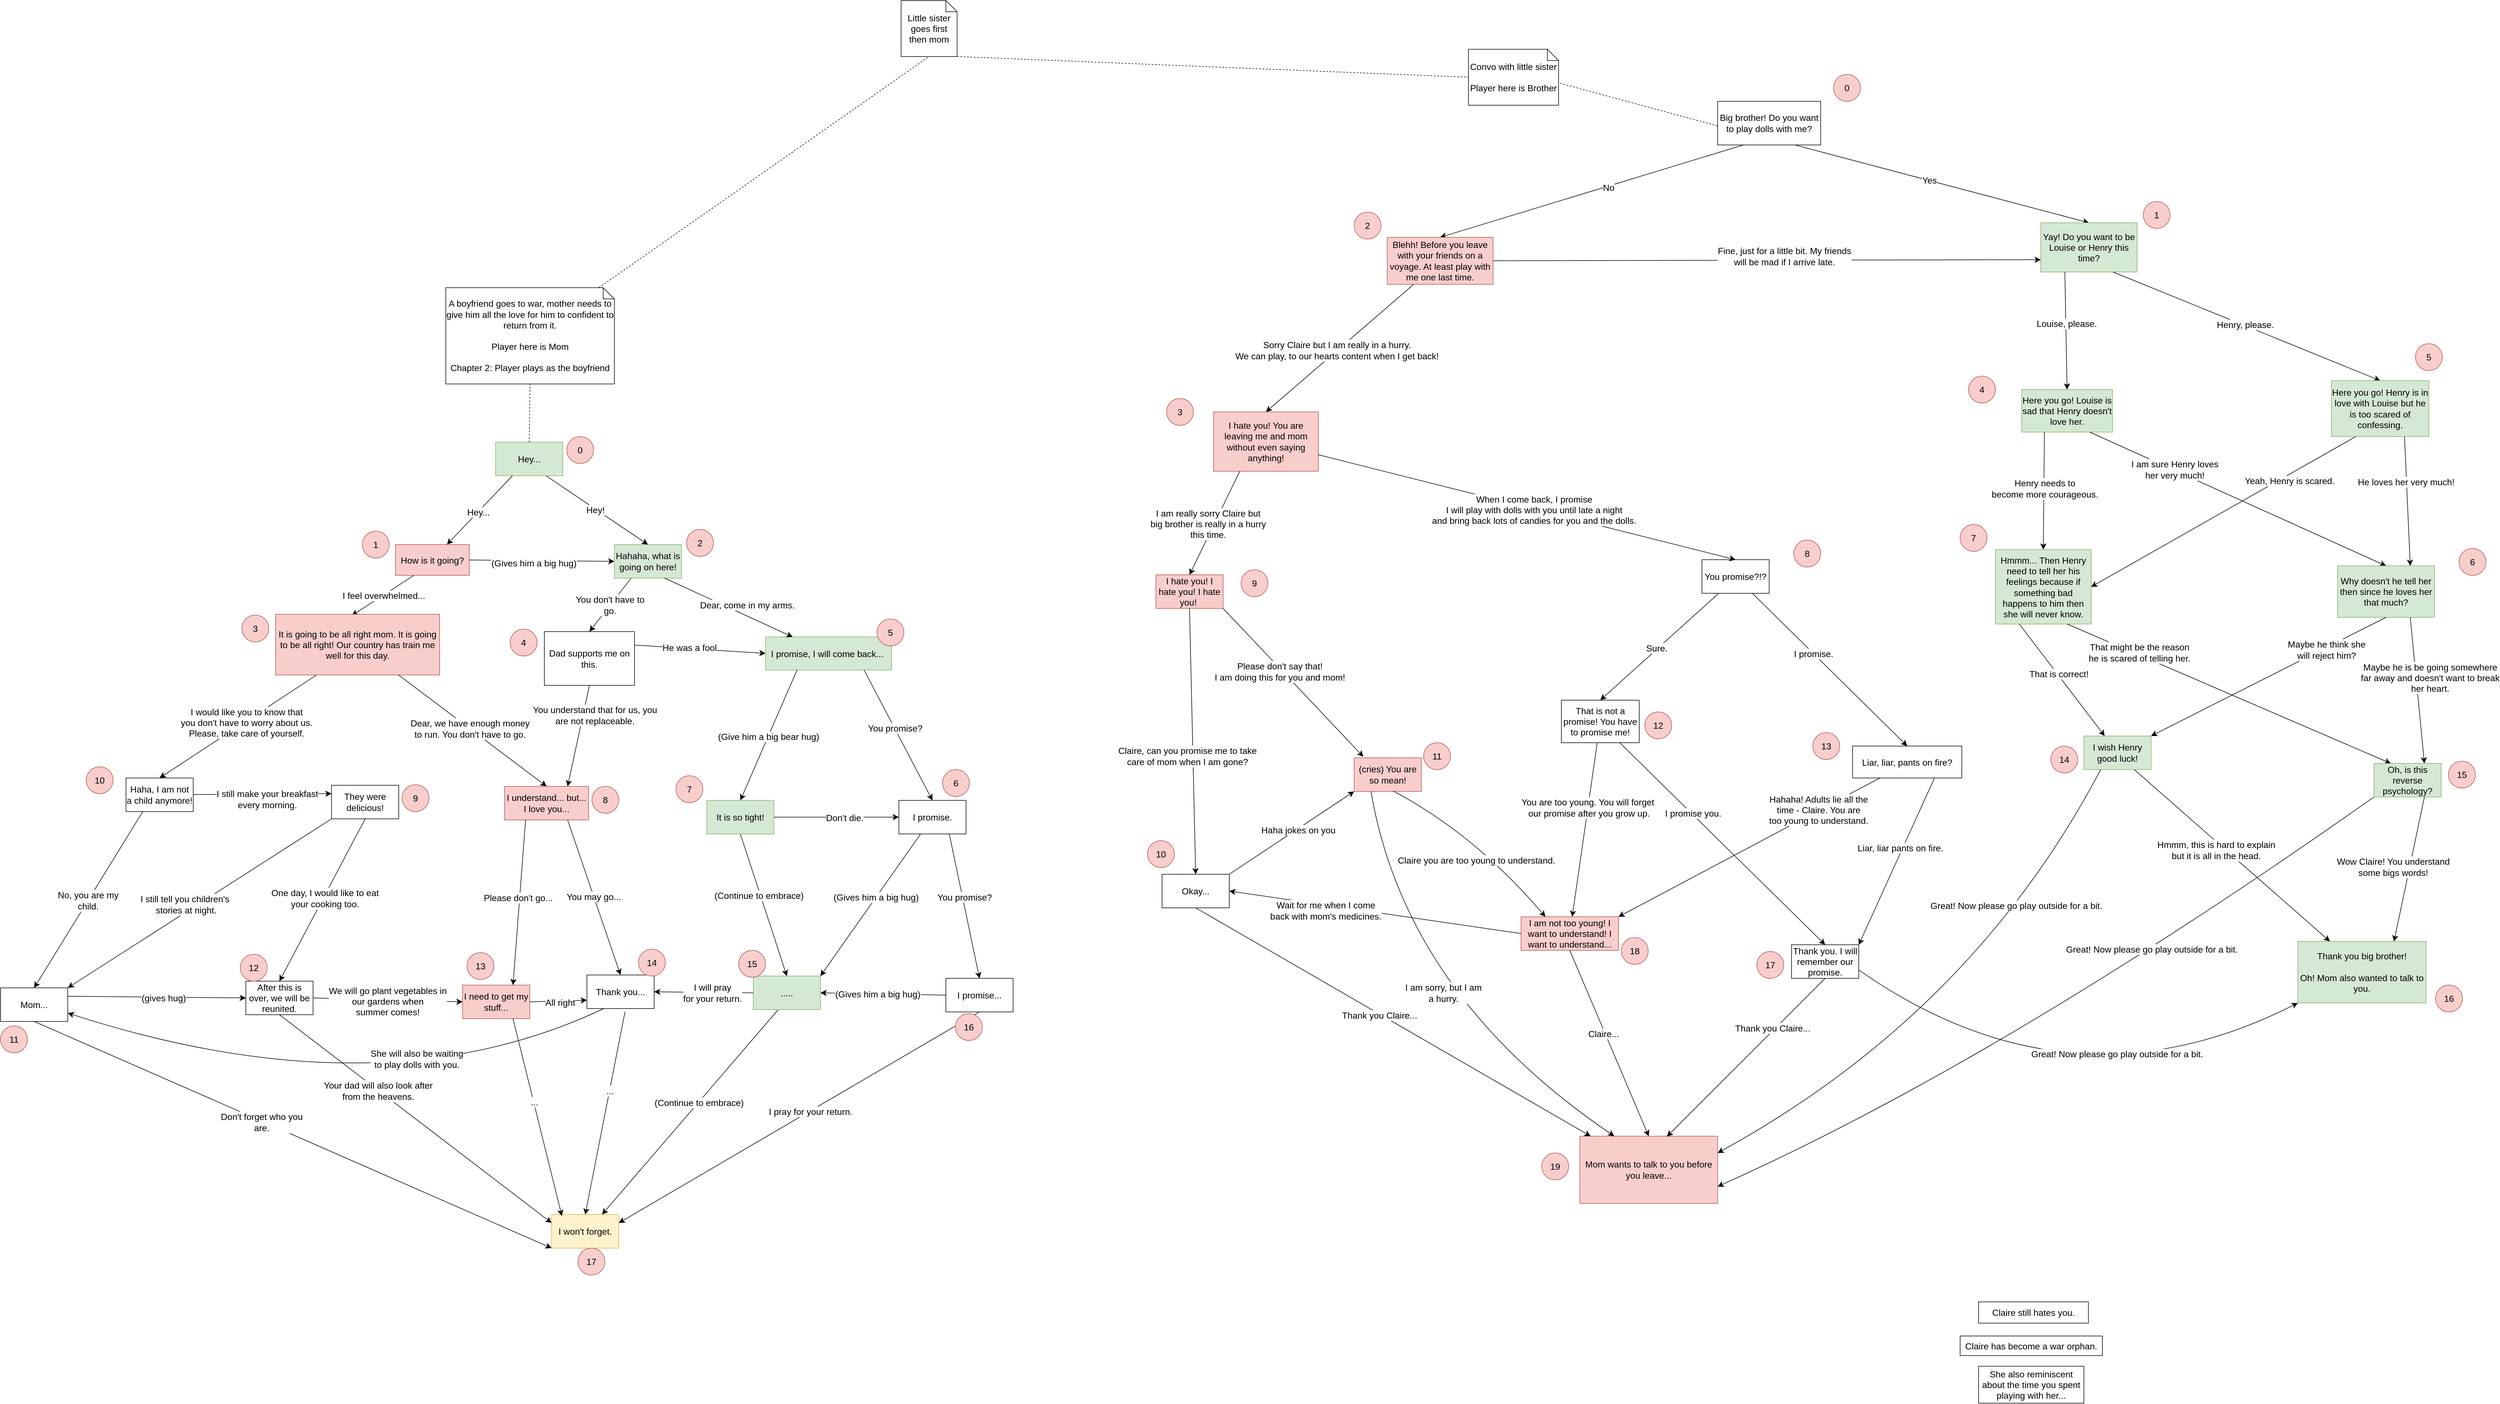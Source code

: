 <mxfile version="22.0.0" type="device">
  <diagram name="Page-1" id="2Cz8t8MNROx3FPMYZajf">
    <mxGraphModel dx="-1951" dy="4934" grid="0" gridSize="10" guides="1" tooltips="1" connect="1" arrows="1" fold="1" page="0" pageScale="1" pageWidth="850" pageHeight="1100" math="0" shadow="0">
      <root>
        <mxCell id="0" />
        <mxCell id="1" parent="0" />
        <mxCell id="34zzspt5p7VHjFRCgEZw-5" value="Hey..." style="rounded=0;whiteSpace=wrap;html=1;fontSize=16;fillColor=#d5e8d4;strokeColor=#82b366;" parent="1" vertex="1">
          <mxGeometry x="5083" y="-2785" width="120" height="60" as="geometry" />
        </mxCell>
        <mxCell id="34zzspt5p7VHjFRCgEZw-7" value="A boyfriend goes to war, mother needs to give him all the love for him to confident to return from it.&lt;br&gt;&lt;br&gt;Player here is Mom&lt;br&gt;&lt;br&gt;Chapter 2: Player plays as the boyfriend" style="shape=note;size=20;whiteSpace=wrap;html=1;fontSize=16;" parent="1" vertex="1">
          <mxGeometry x="4994" y="-3061" width="301" height="172" as="geometry" />
        </mxCell>
        <mxCell id="34zzspt5p7VHjFRCgEZw-8" value="Hahaha, what is going on here!" style="rounded=0;whiteSpace=wrap;html=1;fontSize=16;fillColor=#d5e8d4;strokeColor=#82b366;" parent="1" vertex="1">
          <mxGeometry x="5295" y="-2602" width="120" height="60" as="geometry" />
        </mxCell>
        <mxCell id="34zzspt5p7VHjFRCgEZw-9" value="" style="endArrow=classic;html=1;rounded=0;fontSize=12;startSize=8;endSize=8;curved=1;exitX=0.75;exitY=1;exitDx=0;exitDy=0;entryX=0.5;entryY=0;entryDx=0;entryDy=0;" parent="1" source="34zzspt5p7VHjFRCgEZw-5" target="34zzspt5p7VHjFRCgEZw-8" edge="1">
          <mxGeometry width="50" height="50" relative="1" as="geometry">
            <mxPoint x="5028" y="-2589" as="sourcePoint" />
            <mxPoint x="5078" y="-2639" as="targetPoint" />
          </mxGeometry>
        </mxCell>
        <mxCell id="34zzspt5p7VHjFRCgEZw-12" value="Hey!" style="edgeLabel;html=1;align=center;verticalAlign=middle;resizable=0;points=[];fontSize=16;" parent="34zzspt5p7VHjFRCgEZw-9" vertex="1" connectable="0">
          <mxGeometry x="-0.029" y="-1" relative="1" as="geometry">
            <mxPoint as="offset" />
          </mxGeometry>
        </mxCell>
        <mxCell id="34zzspt5p7VHjFRCgEZw-10" value="How is it going?" style="rounded=0;whiteSpace=wrap;html=1;fontSize=16;fillColor=#f8cecc;strokeColor=#b85450;" parent="1" vertex="1">
          <mxGeometry x="4904" y="-2602" width="132" height="55" as="geometry" />
        </mxCell>
        <mxCell id="34zzspt5p7VHjFRCgEZw-11" value="" style="endArrow=classic;html=1;rounded=0;fontSize=12;startSize=8;endSize=8;curved=1;exitX=0.25;exitY=1;exitDx=0;exitDy=0;" parent="1" source="34zzspt5p7VHjFRCgEZw-5" target="34zzspt5p7VHjFRCgEZw-10" edge="1">
          <mxGeometry width="50" height="50" relative="1" as="geometry">
            <mxPoint x="4953" y="-2633" as="sourcePoint" />
            <mxPoint x="5003" y="-2683" as="targetPoint" />
          </mxGeometry>
        </mxCell>
        <mxCell id="34zzspt5p7VHjFRCgEZw-13" value="Hey..." style="edgeLabel;html=1;align=center;verticalAlign=middle;resizable=0;points=[];fontSize=16;" parent="34zzspt5p7VHjFRCgEZw-11" vertex="1" connectable="0">
          <mxGeometry x="0.054" relative="1" as="geometry">
            <mxPoint as="offset" />
          </mxGeometry>
        </mxCell>
        <mxCell id="34zzspt5p7VHjFRCgEZw-14" value="" style="endArrow=classic;html=1;rounded=0;fontSize=12;startSize=8;endSize=8;curved=1;exitX=0.25;exitY=1;exitDx=0;exitDy=0;entryX=0.465;entryY=0.02;entryDx=0;entryDy=0;entryPerimeter=0;" parent="1" source="34zzspt5p7VHjFRCgEZw-10" target="34zzspt5p7VHjFRCgEZw-16" edge="1">
          <mxGeometry width="50" height="50" relative="1" as="geometry">
            <mxPoint x="4819" y="-2471" as="sourcePoint" />
            <mxPoint x="4876" y="-2470" as="targetPoint" />
          </mxGeometry>
        </mxCell>
        <mxCell id="34zzspt5p7VHjFRCgEZw-18" value="I feel overwhelmed..." style="edgeLabel;html=1;align=center;verticalAlign=middle;resizable=0;points=[];fontSize=16;" parent="34zzspt5p7VHjFRCgEZw-14" vertex="1" connectable="0">
          <mxGeometry x="-0.017" relative="1" as="geometry">
            <mxPoint as="offset" />
          </mxGeometry>
        </mxCell>
        <mxCell id="34zzspt5p7VHjFRCgEZw-15" value="" style="endArrow=classic;html=1;rounded=0;fontSize=12;startSize=8;endSize=8;curved=1;exitX=1;exitY=0.5;exitDx=0;exitDy=0;entryX=0;entryY=0.5;entryDx=0;entryDy=0;" parent="1" source="34zzspt5p7VHjFRCgEZw-10" target="34zzspt5p7VHjFRCgEZw-8" edge="1">
          <mxGeometry width="50" height="50" relative="1" as="geometry">
            <mxPoint x="5041" y="-2415" as="sourcePoint" />
            <mxPoint x="5069" y="-2465" as="targetPoint" />
          </mxGeometry>
        </mxCell>
        <mxCell id="34zzspt5p7VHjFRCgEZw-19" value="(Gives him a big hug)" style="edgeLabel;html=1;align=center;verticalAlign=middle;resizable=0;points=[];fontSize=16;" parent="34zzspt5p7VHjFRCgEZw-15" vertex="1" connectable="0">
          <mxGeometry x="-0.252" y="-1" relative="1" as="geometry">
            <mxPoint x="18" y="3" as="offset" />
          </mxGeometry>
        </mxCell>
        <mxCell id="34zzspt5p7VHjFRCgEZw-16" value="It is going to be all right mom. It is going to be all right! Our country has train me well for this day." style="rounded=0;whiteSpace=wrap;html=1;fontSize=16;fillColor=#f8cecc;strokeColor=#b85450;" parent="1" vertex="1">
          <mxGeometry x="4690" y="-2477.5" width="293" height="108.5" as="geometry" />
        </mxCell>
        <mxCell id="34zzspt5p7VHjFRCgEZw-17" value="I promise, I will come back...&amp;nbsp;" style="rounded=0;whiteSpace=wrap;html=1;fontSize=16;fillColor=#d5e8d4;strokeColor=#82b366;" parent="1" vertex="1">
          <mxGeometry x="5565" y="-2437" width="225" height="59" as="geometry" />
        </mxCell>
        <mxCell id="34zzspt5p7VHjFRCgEZw-20" value="" style="endArrow=none;dashed=1;html=1;rounded=0;fontSize=12;startSize=8;endSize=8;curved=1;exitX=0.5;exitY=0;exitDx=0;exitDy=0;entryX=0.5;entryY=1;entryDx=0;entryDy=0;entryPerimeter=0;" parent="1" source="34zzspt5p7VHjFRCgEZw-5" target="34zzspt5p7VHjFRCgEZw-7" edge="1">
          <mxGeometry width="50" height="50" relative="1" as="geometry">
            <mxPoint x="5154" y="-2879" as="sourcePoint" />
            <mxPoint x="5204" y="-2929" as="targetPoint" />
          </mxGeometry>
        </mxCell>
        <mxCell id="34zzspt5p7VHjFRCgEZw-21" value="" style="endArrow=classic;html=1;rounded=0;fontSize=12;startSize=8;endSize=8;curved=1;exitX=0.75;exitY=1;exitDx=0;exitDy=0;" parent="1" source="34zzspt5p7VHjFRCgEZw-8" target="34zzspt5p7VHjFRCgEZw-17" edge="1">
          <mxGeometry width="50" height="50" relative="1" as="geometry">
            <mxPoint x="5293" y="-2378.5" as="sourcePoint" />
            <mxPoint x="5343" y="-2428.5" as="targetPoint" />
          </mxGeometry>
        </mxCell>
        <mxCell id="34zzspt5p7VHjFRCgEZw-36" value="Dear, come in my arms." style="edgeLabel;html=1;align=center;verticalAlign=middle;resizable=0;points=[];fontSize=16;" parent="34zzspt5p7VHjFRCgEZw-21" vertex="1" connectable="0">
          <mxGeometry x="-0.063" y="2" relative="1" as="geometry">
            <mxPoint x="39" as="offset" />
          </mxGeometry>
        </mxCell>
        <mxCell id="34zzspt5p7VHjFRCgEZw-27" value="Big brother! Do you want to play dolls with me?" style="rounded=0;whiteSpace=wrap;html=1;fontSize=16;" parent="1" vertex="1">
          <mxGeometry x="7265" y="-3394" width="184" height="78" as="geometry" />
        </mxCell>
        <mxCell id="34zzspt5p7VHjFRCgEZw-28" value="Convo with little sister&lt;br&gt;&lt;br&gt;Player here is Brother" style="shape=note;size=20;whiteSpace=wrap;html=1;fontSize=16;" parent="1" vertex="1">
          <mxGeometry x="6820" y="-3487" width="161" height="100" as="geometry" />
        </mxCell>
        <mxCell id="34zzspt5p7VHjFRCgEZw-29" value="" style="endArrow=none;dashed=1;html=1;rounded=0;fontSize=12;startSize=8;endSize=8;curved=1;exitX=-0.002;exitY=0.563;exitDx=0;exitDy=0;entryX=0;entryY=0;entryDx=161;entryDy=60;entryPerimeter=0;exitPerimeter=0;" parent="1" source="34zzspt5p7VHjFRCgEZw-27" target="34zzspt5p7VHjFRCgEZw-28" edge="1">
          <mxGeometry width="50" height="50" relative="1" as="geometry">
            <mxPoint x="6701" y="-3255" as="sourcePoint" />
            <mxPoint x="6751" y="-3305" as="targetPoint" />
          </mxGeometry>
        </mxCell>
        <mxCell id="34zzspt5p7VHjFRCgEZw-30" value="" style="endArrow=classic;html=1;rounded=0;fontSize=12;startSize=8;endSize=8;curved=1;exitX=0.75;exitY=1;exitDx=0;exitDy=0;entryX=0.5;entryY=0;entryDx=0;entryDy=0;" parent="1" source="34zzspt5p7VHjFRCgEZw-16" target="34zzspt5p7VHjFRCgEZw-35" edge="1">
          <mxGeometry width="50" height="50" relative="1" as="geometry">
            <mxPoint x="4790" y="-2100" as="sourcePoint" />
            <mxPoint x="4767" y="-2133" as="targetPoint" />
          </mxGeometry>
        </mxCell>
        <mxCell id="34zzspt5p7VHjFRCgEZw-32" value="Dear, we have enough money &lt;br&gt;to run. You don&#39;t have to go." style="edgeLabel;html=1;align=center;verticalAlign=middle;resizable=0;points=[];fontSize=16;" parent="34zzspt5p7VHjFRCgEZw-30" vertex="1" connectable="0">
          <mxGeometry x="-0.035" relative="1" as="geometry">
            <mxPoint as="offset" />
          </mxGeometry>
        </mxCell>
        <mxCell id="34zzspt5p7VHjFRCgEZw-31" value="" style="endArrow=classic;html=1;rounded=0;fontSize=12;startSize=8;endSize=8;curved=1;entryX=0.5;entryY=0;entryDx=0;entryDy=0;exitX=0.25;exitY=1;exitDx=0;exitDy=0;" parent="1" source="34zzspt5p7VHjFRCgEZw-16" target="34zzspt5p7VHjFRCgEZw-34" edge="1">
          <mxGeometry width="50" height="50" relative="1" as="geometry">
            <mxPoint x="4924" y="-2129" as="sourcePoint" />
            <mxPoint x="5102" y="-2131" as="targetPoint" />
          </mxGeometry>
        </mxCell>
        <mxCell id="34zzspt5p7VHjFRCgEZw-33" value="I would like you to know that&lt;br&gt;you don&#39;t&amp;nbsp;have to worry about us.&lt;br&gt;Please, take care of yourself." style="edgeLabel;html=1;align=center;verticalAlign=middle;resizable=0;points=[];fontSize=16;" parent="34zzspt5p7VHjFRCgEZw-31" vertex="1" connectable="0">
          <mxGeometry x="-0.097" y="2" relative="1" as="geometry">
            <mxPoint as="offset" />
          </mxGeometry>
        </mxCell>
        <mxCell id="34zzspt5p7VHjFRCgEZw-34" value="Haha, I am not a child anymore!" style="rounded=0;whiteSpace=wrap;html=1;fontSize=16;" parent="1" vertex="1">
          <mxGeometry x="4423" y="-2185" width="120" height="60" as="geometry" />
        </mxCell>
        <mxCell id="34zzspt5p7VHjFRCgEZw-35" value="I understand... but... I love you..." style="rounded=0;whiteSpace=wrap;html=1;fontSize=16;fillColor=#f8cecc;strokeColor=#b85450;" parent="1" vertex="1">
          <mxGeometry x="5099" y="-2170" width="150" height="60" as="geometry" />
        </mxCell>
        <mxCell id="34zzspt5p7VHjFRCgEZw-37" value="I won&#39;t forget." style="rounded=0;whiteSpace=wrap;html=1;fontSize=16;fillColor=#fff2cc;strokeColor=#d6b656;" parent="1" vertex="1">
          <mxGeometry x="5183" y="-1405" width="120" height="60" as="geometry" />
        </mxCell>
        <mxCell id="34zzspt5p7VHjFRCgEZw-38" value="" style="endArrow=classic;html=1;rounded=0;fontSize=12;startSize=8;endSize=8;curved=1;exitX=0.781;exitY=0.997;exitDx=0;exitDy=0;exitPerimeter=0;entryX=0.5;entryY=0;entryDx=0;entryDy=0;" parent="1" source="34zzspt5p7VHjFRCgEZw-17" target="34zzspt5p7VHjFRCgEZw-39" edge="1">
          <mxGeometry width="50" height="50" relative="1" as="geometry">
            <mxPoint x="5395" y="-2197" as="sourcePoint" />
            <mxPoint x="5562" y="-2215" as="targetPoint" />
          </mxGeometry>
        </mxCell>
        <mxCell id="34zzspt5p7VHjFRCgEZw-49" value="You promise?" style="edgeLabel;html=1;align=center;verticalAlign=middle;resizable=0;points=[];fontSize=16;" parent="34zzspt5p7VHjFRCgEZw-38" vertex="1" connectable="0">
          <mxGeometry x="-0.109" relative="1" as="geometry">
            <mxPoint as="offset" />
          </mxGeometry>
        </mxCell>
        <mxCell id="34zzspt5p7VHjFRCgEZw-39" value="I promise." style="rounded=0;whiteSpace=wrap;html=1;fontSize=16;" parent="1" vertex="1">
          <mxGeometry x="5803" y="-2145" width="120" height="60" as="geometry" />
        </mxCell>
        <mxCell id="34zzspt5p7VHjFRCgEZw-41" value="Dad supports me on this." style="rounded=0;whiteSpace=wrap;html=1;fontSize=16;" parent="1" vertex="1">
          <mxGeometry x="5170" y="-2446.5" width="161" height="96" as="geometry" />
        </mxCell>
        <mxCell id="34zzspt5p7VHjFRCgEZw-43" value="" style="endArrow=classic;html=1;rounded=0;fontSize=12;startSize=8;endSize=8;curved=1;exitX=0.25;exitY=1;exitDx=0;exitDy=0;entryX=0.5;entryY=0;entryDx=0;entryDy=0;" parent="1" source="34zzspt5p7VHjFRCgEZw-8" target="34zzspt5p7VHjFRCgEZw-41" edge="1">
          <mxGeometry width="50" height="50" relative="1" as="geometry">
            <mxPoint x="5232" y="-2332" as="sourcePoint" />
            <mxPoint x="5282" y="-2382" as="targetPoint" />
          </mxGeometry>
        </mxCell>
        <mxCell id="34zzspt5p7VHjFRCgEZw-44" value="You don&#39;t have to&lt;br&gt;go." style="edgeLabel;html=1;align=center;verticalAlign=middle;resizable=0;points=[];fontSize=16;" parent="34zzspt5p7VHjFRCgEZw-43" vertex="1" connectable="0">
          <mxGeometry x="0.008" y="-1" relative="1" as="geometry">
            <mxPoint as="offset" />
          </mxGeometry>
        </mxCell>
        <mxCell id="34zzspt5p7VHjFRCgEZw-45" value="" style="endArrow=classic;html=1;rounded=0;fontSize=12;startSize=8;endSize=8;curved=1;exitX=0.5;exitY=1;exitDx=0;exitDy=0;entryX=0.75;entryY=0;entryDx=0;entryDy=0;" parent="1" source="34zzspt5p7VHjFRCgEZw-41" target="34zzspt5p7VHjFRCgEZw-35" edge="1">
          <mxGeometry width="50" height="50" relative="1" as="geometry">
            <mxPoint x="5342" y="-2188" as="sourcePoint" />
            <mxPoint x="5392" y="-2238" as="targetPoint" />
          </mxGeometry>
        </mxCell>
        <mxCell id="34zzspt5p7VHjFRCgEZw-46" value="You understand that for us, you&lt;br&gt;are not replaceable." style="edgeLabel;html=1;align=center;verticalAlign=middle;resizable=0;points=[];fontSize=16;" parent="34zzspt5p7VHjFRCgEZw-45" vertex="1" connectable="0">
          <mxGeometry x="-0.133" y="3" relative="1" as="geometry">
            <mxPoint x="23" y="-26" as="offset" />
          </mxGeometry>
        </mxCell>
        <mxCell id="34zzspt5p7VHjFRCgEZw-51" value="" style="endArrow=classic;html=1;rounded=0;fontSize=12;startSize=8;endSize=8;curved=1;exitX=0.25;exitY=1;exitDx=0;exitDy=0;entryX=0.5;entryY=0;entryDx=0;entryDy=0;" parent="1" source="34zzspt5p7VHjFRCgEZw-17" target="34zzspt5p7VHjFRCgEZw-125" edge="1">
          <mxGeometry width="50" height="50" relative="1" as="geometry">
            <mxPoint x="5386" y="-2144" as="sourcePoint" />
            <mxPoint x="5474" y="-2151" as="targetPoint" />
          </mxGeometry>
        </mxCell>
        <mxCell id="34zzspt5p7VHjFRCgEZw-53" value="(Give him a big bear hug)" style="edgeLabel;html=1;align=center;verticalAlign=middle;resizable=0;points=[];fontSize=16;" parent="34zzspt5p7VHjFRCgEZw-51" vertex="1" connectable="0">
          <mxGeometry x="0.015" relative="1" as="geometry">
            <mxPoint as="offset" />
          </mxGeometry>
        </mxCell>
        <mxCell id="34zzspt5p7VHjFRCgEZw-52" value="....." style="rounded=0;whiteSpace=wrap;html=1;fontSize=16;fillColor=#d5e8d4;strokeColor=#82b366;" parent="1" vertex="1">
          <mxGeometry x="5543" y="-1831.17" width="120" height="60" as="geometry" />
        </mxCell>
        <mxCell id="34zzspt5p7VHjFRCgEZw-54" value="I promise..." style="rounded=0;whiteSpace=wrap;html=1;fontSize=16;" parent="1" vertex="1">
          <mxGeometry x="5887" y="-1827" width="120" height="60" as="geometry" />
        </mxCell>
        <mxCell id="34zzspt5p7VHjFRCgEZw-55" value="" style="endArrow=classic;html=1;rounded=0;fontSize=12;startSize=8;endSize=8;curved=1;entryX=1;entryY=0;entryDx=0;entryDy=0;" parent="1" source="34zzspt5p7VHjFRCgEZw-39" target="34zzspt5p7VHjFRCgEZw-52" edge="1">
          <mxGeometry width="50" height="50" relative="1" as="geometry">
            <mxPoint x="5564" y="-1978" as="sourcePoint" />
            <mxPoint x="5614" y="-2028" as="targetPoint" />
          </mxGeometry>
        </mxCell>
        <mxCell id="34zzspt5p7VHjFRCgEZw-56" value="(Gives him a big hug)" style="edgeLabel;html=1;align=center;verticalAlign=middle;resizable=0;points=[];fontSize=16;" parent="34zzspt5p7VHjFRCgEZw-55" vertex="1" connectable="0">
          <mxGeometry x="-0.114" y="-1" relative="1" as="geometry">
            <mxPoint y="1" as="offset" />
          </mxGeometry>
        </mxCell>
        <mxCell id="34zzspt5p7VHjFRCgEZw-57" value="" style="endArrow=classic;html=1;rounded=0;fontSize=12;startSize=8;endSize=8;curved=1;exitX=0.75;exitY=1;exitDx=0;exitDy=0;entryX=0.5;entryY=0;entryDx=0;entryDy=0;" parent="1" source="34zzspt5p7VHjFRCgEZw-39" target="34zzspt5p7VHjFRCgEZw-54" edge="1">
          <mxGeometry width="50" height="50" relative="1" as="geometry">
            <mxPoint x="5724" y="-1749" as="sourcePoint" />
            <mxPoint x="5774" y="-1799" as="targetPoint" />
          </mxGeometry>
        </mxCell>
        <mxCell id="34zzspt5p7VHjFRCgEZw-73" value="You promise?" style="edgeLabel;html=1;align=center;verticalAlign=middle;resizable=0;points=[];fontSize=16;" parent="34zzspt5p7VHjFRCgEZw-57" vertex="1" connectable="0">
          <mxGeometry x="-0.118" y="3" relative="1" as="geometry">
            <mxPoint as="offset" />
          </mxGeometry>
        </mxCell>
        <mxCell id="34zzspt5p7VHjFRCgEZw-58" value="" style="endArrow=classic;html=1;rounded=0;fontSize=12;startSize=8;endSize=8;curved=1;exitX=0.5;exitY=1;exitDx=0;exitDy=0;entryX=1;entryY=0.25;entryDx=0;entryDy=0;" parent="1" source="34zzspt5p7VHjFRCgEZw-54" target="34zzspt5p7VHjFRCgEZw-37" edge="1">
          <mxGeometry width="50" height="50" relative="1" as="geometry">
            <mxPoint x="5628" y="-1760" as="sourcePoint" />
            <mxPoint x="5678" y="-1810" as="targetPoint" />
          </mxGeometry>
        </mxCell>
        <mxCell id="34zzspt5p7VHjFRCgEZw-59" value="I pray for your return." style="edgeLabel;html=1;align=center;verticalAlign=middle;resizable=0;points=[];fontSize=16;" parent="34zzspt5p7VHjFRCgEZw-58" vertex="1" connectable="0">
          <mxGeometry x="-0.059" y="1" relative="1" as="geometry">
            <mxPoint as="offset" />
          </mxGeometry>
        </mxCell>
        <mxCell id="34zzspt5p7VHjFRCgEZw-60" value="" style="endArrow=classic;html=1;rounded=0;fontSize=12;startSize=8;endSize=8;curved=1;exitX=0;exitY=0.5;exitDx=0;exitDy=0;entryX=1;entryY=0.5;entryDx=0;entryDy=0;" parent="1" source="34zzspt5p7VHjFRCgEZw-54" target="34zzspt5p7VHjFRCgEZw-52" edge="1">
          <mxGeometry width="50" height="50" relative="1" as="geometry">
            <mxPoint x="5635" y="-1859" as="sourcePoint" />
            <mxPoint x="5685" y="-1909" as="targetPoint" />
          </mxGeometry>
        </mxCell>
        <mxCell id="34zzspt5p7VHjFRCgEZw-61" value="(Gives him a big hug)" style="edgeLabel;html=1;align=center;verticalAlign=middle;resizable=0;points=[];fontSize=16;" parent="34zzspt5p7VHjFRCgEZw-60" vertex="1" connectable="0">
          <mxGeometry x="0.089" relative="1" as="geometry">
            <mxPoint as="offset" />
          </mxGeometry>
        </mxCell>
        <mxCell id="34zzspt5p7VHjFRCgEZw-62" value="" style="endArrow=classic;html=1;rounded=0;fontSize=12;startSize=8;endSize=8;curved=1;exitX=0.367;exitY=1.011;exitDx=0;exitDy=0;exitPerimeter=0;entryX=0.75;entryY=0;entryDx=0;entryDy=0;" parent="1" source="34zzspt5p7VHjFRCgEZw-52" target="34zzspt5p7VHjFRCgEZw-37" edge="1">
          <mxGeometry width="50" height="50" relative="1" as="geometry">
            <mxPoint x="5145" y="-1816" as="sourcePoint" />
            <mxPoint x="5195" y="-1866" as="targetPoint" />
          </mxGeometry>
        </mxCell>
        <mxCell id="34zzspt5p7VHjFRCgEZw-63" value="(Continue to embrace)" style="edgeLabel;html=1;align=center;verticalAlign=middle;resizable=0;points=[];fontSize=16;" parent="34zzspt5p7VHjFRCgEZw-62" vertex="1" connectable="0">
          <mxGeometry x="-0.098" y="1" relative="1" as="geometry">
            <mxPoint as="offset" />
          </mxGeometry>
        </mxCell>
        <mxCell id="34zzspt5p7VHjFRCgEZw-64" value="I need to get my stuff..." style="rounded=0;whiteSpace=wrap;html=1;fontSize=16;fillColor=#f8cecc;strokeColor=#b85450;" parent="1" vertex="1">
          <mxGeometry x="5024" y="-1815" width="120" height="60" as="geometry" />
        </mxCell>
        <mxCell id="34zzspt5p7VHjFRCgEZw-65" value="Mom..." style="rounded=0;whiteSpace=wrap;html=1;fontSize=16;" parent="1" vertex="1">
          <mxGeometry x="4199" y="-1810" width="120" height="60" as="geometry" />
        </mxCell>
        <mxCell id="34zzspt5p7VHjFRCgEZw-66" value="" style="endArrow=classic;html=1;rounded=0;fontSize=12;startSize=8;endSize=8;curved=1;exitX=0.25;exitY=1;exitDx=0;exitDy=0;entryX=0.75;entryY=0;entryDx=0;entryDy=0;" parent="1" source="34zzspt5p7VHjFRCgEZw-35" target="34zzspt5p7VHjFRCgEZw-64" edge="1">
          <mxGeometry width="50" height="50" relative="1" as="geometry">
            <mxPoint x="5139" y="-2002" as="sourcePoint" />
            <mxPoint x="5189" y="-2052" as="targetPoint" />
          </mxGeometry>
        </mxCell>
        <mxCell id="34zzspt5p7VHjFRCgEZw-67" value="Please don&#39;t go..." style="edgeLabel;html=1;align=center;verticalAlign=middle;resizable=0;points=[];fontSize=16;" parent="34zzspt5p7VHjFRCgEZw-66" vertex="1" connectable="0">
          <mxGeometry x="-0.06" y="-2" relative="1" as="geometry">
            <mxPoint x="-1" as="offset" />
          </mxGeometry>
        </mxCell>
        <mxCell id="34zzspt5p7VHjFRCgEZw-68" value="" style="endArrow=classic;html=1;rounded=0;fontSize=12;startSize=8;endSize=8;curved=1;exitX=0.75;exitY=1;exitDx=0;exitDy=0;entryX=0.5;entryY=0;entryDx=0;entryDy=0;" parent="1" source="34zzspt5p7VHjFRCgEZw-35" target="34zzspt5p7VHjFRCgEZw-69" edge="1">
          <mxGeometry width="50" height="50" relative="1" as="geometry">
            <mxPoint x="5180" y="-1853" as="sourcePoint" />
            <mxPoint x="5181" y="-1980" as="targetPoint" />
          </mxGeometry>
        </mxCell>
        <mxCell id="34zzspt5p7VHjFRCgEZw-80" value="You may go..." style="edgeLabel;html=1;align=center;verticalAlign=middle;resizable=0;points=[];fontSize=16;" parent="34zzspt5p7VHjFRCgEZw-68" vertex="1" connectable="0">
          <mxGeometry x="-0.013" relative="1" as="geometry">
            <mxPoint as="offset" />
          </mxGeometry>
        </mxCell>
        <mxCell id="34zzspt5p7VHjFRCgEZw-69" value="Thank you..." style="rounded=0;whiteSpace=wrap;html=1;fontSize=16;" parent="1" vertex="1">
          <mxGeometry x="5246" y="-1833" width="120" height="60" as="geometry" />
        </mxCell>
        <mxCell id="34zzspt5p7VHjFRCgEZw-70" value="" style="endArrow=classic;html=1;rounded=0;fontSize=12;startSize=8;endSize=8;curved=1;exitX=0.25;exitY=1;exitDx=0;exitDy=0;entryX=0.5;entryY=0;entryDx=0;entryDy=0;" parent="1" source="34zzspt5p7VHjFRCgEZw-34" target="34zzspt5p7VHjFRCgEZw-65" edge="1">
          <mxGeometry width="50" height="50" relative="1" as="geometry">
            <mxPoint x="4792" y="-1976" as="sourcePoint" />
            <mxPoint x="4842" y="-2026" as="targetPoint" />
          </mxGeometry>
        </mxCell>
        <mxCell id="34zzspt5p7VHjFRCgEZw-85" value="No, you are my&lt;br&gt;child." style="edgeLabel;html=1;align=center;verticalAlign=middle;resizable=0;points=[];fontSize=16;" parent="34zzspt5p7VHjFRCgEZw-70" vertex="1" connectable="0">
          <mxGeometry x="0.007" y="-1" relative="1" as="geometry">
            <mxPoint as="offset" />
          </mxGeometry>
        </mxCell>
        <mxCell id="34zzspt5p7VHjFRCgEZw-71" value="" style="endArrow=classic;html=1;rounded=0;fontSize=12;startSize=8;endSize=8;curved=1;exitX=0;exitY=0.5;exitDx=0;exitDy=0;entryX=1;entryY=0.5;entryDx=0;entryDy=0;" parent="1" source="34zzspt5p7VHjFRCgEZw-52" target="34zzspt5p7VHjFRCgEZw-69" edge="1">
          <mxGeometry width="50" height="50" relative="1" as="geometry">
            <mxPoint x="5178" y="-1803" as="sourcePoint" />
            <mxPoint x="5228" y="-1853" as="targetPoint" />
          </mxGeometry>
        </mxCell>
        <mxCell id="34zzspt5p7VHjFRCgEZw-72" value="I will pray&lt;br&gt;for your return." style="edgeLabel;html=1;align=center;verticalAlign=middle;resizable=0;points=[];fontSize=16;" parent="34zzspt5p7VHjFRCgEZw-71" vertex="1" connectable="0">
          <mxGeometry x="-0.178" y="1" relative="1" as="geometry">
            <mxPoint as="offset" />
          </mxGeometry>
        </mxCell>
        <mxCell id="34zzspt5p7VHjFRCgEZw-74" value="" style="endArrow=classic;html=1;rounded=0;fontSize=12;startSize=8;endSize=8;curved=1;exitX=0.75;exitY=1;exitDx=0;exitDy=0;entryX=0.152;entryY=0.041;entryDx=0;entryDy=0;entryPerimeter=0;" parent="1" source="34zzspt5p7VHjFRCgEZw-64" target="34zzspt5p7VHjFRCgEZw-37" edge="1">
          <mxGeometry width="50" height="50" relative="1" as="geometry">
            <mxPoint x="5074" y="-1729" as="sourcePoint" />
            <mxPoint x="5124" y="-1779" as="targetPoint" />
          </mxGeometry>
        </mxCell>
        <mxCell id="34zzspt5p7VHjFRCgEZw-75" value="..." style="edgeLabel;html=1;align=center;verticalAlign=middle;resizable=0;points=[];fontSize=16;" parent="34zzspt5p7VHjFRCgEZw-74" vertex="1" connectable="0">
          <mxGeometry x="-0.154" y="1" relative="1" as="geometry">
            <mxPoint as="offset" />
          </mxGeometry>
        </mxCell>
        <mxCell id="34zzspt5p7VHjFRCgEZw-76" value="" style="endArrow=classic;html=1;rounded=0;fontSize=12;startSize=8;endSize=8;curved=1;exitX=0.567;exitY=1.092;exitDx=0;exitDy=0;exitPerimeter=0;entryX=0.5;entryY=0;entryDx=0;entryDy=0;" parent="1" source="34zzspt5p7VHjFRCgEZw-69" target="34zzspt5p7VHjFRCgEZw-37" edge="1">
          <mxGeometry width="50" height="50" relative="1" as="geometry">
            <mxPoint x="5192" y="-1790" as="sourcePoint" />
            <mxPoint x="5242" y="-1840" as="targetPoint" />
          </mxGeometry>
        </mxCell>
        <mxCell id="34zzspt5p7VHjFRCgEZw-81" value="..." style="edgeLabel;html=1;align=center;verticalAlign=middle;resizable=0;points=[];fontSize=16;" parent="34zzspt5p7VHjFRCgEZw-76" vertex="1" connectable="0">
          <mxGeometry x="-0.224" relative="1" as="geometry">
            <mxPoint as="offset" />
          </mxGeometry>
        </mxCell>
        <mxCell id="34zzspt5p7VHjFRCgEZw-77" value="" style="endArrow=classic;html=1;rounded=0;fontSize=12;startSize=8;endSize=8;curved=1;exitX=0.5;exitY=1;exitDx=0;exitDy=0;entryX=0;entryY=1;entryDx=0;entryDy=0;" parent="1" source="34zzspt5p7VHjFRCgEZw-65" target="34zzspt5p7VHjFRCgEZw-37" edge="1">
          <mxGeometry width="50" height="50" relative="1" as="geometry">
            <mxPoint x="4797" y="-1712" as="sourcePoint" />
            <mxPoint x="4847" y="-1762" as="targetPoint" />
          </mxGeometry>
        </mxCell>
        <mxCell id="34zzspt5p7VHjFRCgEZw-82" value="Don&#39;t forget who you&lt;br&gt;are." style="edgeLabel;html=1;align=center;verticalAlign=middle;resizable=0;points=[];fontSize=16;" parent="34zzspt5p7VHjFRCgEZw-77" vertex="1" connectable="0">
          <mxGeometry x="-0.12" y="-2" relative="1" as="geometry">
            <mxPoint as="offset" />
          </mxGeometry>
        </mxCell>
        <mxCell id="34zzspt5p7VHjFRCgEZw-78" value="" style="endArrow=classic;html=1;rounded=0;fontSize=12;startSize=8;endSize=8;curved=1;entryX=0;entryY=0.25;entryDx=0;entryDy=0;" parent="1" source="34zzspt5p7VHjFRCgEZw-34" target="34zzspt5p7VHjFRCgEZw-79" edge="1">
          <mxGeometry width="50" height="50" relative="1" as="geometry">
            <mxPoint x="4826" y="-2001" as="sourcePoint" />
            <mxPoint x="4765" y="-1986" as="targetPoint" />
          </mxGeometry>
        </mxCell>
        <mxCell id="34zzspt5p7VHjFRCgEZw-84" value="I still make your breakfast&lt;br&gt;every morning." style="edgeLabel;html=1;align=center;verticalAlign=middle;resizable=0;points=[];fontSize=16;" parent="34zzspt5p7VHjFRCgEZw-78" vertex="1" connectable="0">
          <mxGeometry x="-0.097" y="-1" relative="1" as="geometry">
            <mxPoint x="20" y="8" as="offset" />
          </mxGeometry>
        </mxCell>
        <mxCell id="34zzspt5p7VHjFRCgEZw-79" value="They were delicious!" style="rounded=0;whiteSpace=wrap;html=1;fontSize=16;" parent="1" vertex="1">
          <mxGeometry x="4790" y="-2172" width="120" height="60" as="geometry" />
        </mxCell>
        <mxCell id="34zzspt5p7VHjFRCgEZw-83" value="" style="endArrow=classic;html=1;rounded=0;fontSize=12;startSize=8;endSize=8;curved=1;exitX=0.5;exitY=1;exitDx=0;exitDy=0;entryX=0.5;entryY=0;entryDx=0;entryDy=0;" parent="1" source="34zzspt5p7VHjFRCgEZw-79" target="34zzspt5p7VHjFRCgEZw-86" edge="1">
          <mxGeometry width="50" height="50" relative="1" as="geometry">
            <mxPoint x="4938" y="-1786" as="sourcePoint" />
            <mxPoint x="4783" y="-1953" as="targetPoint" />
          </mxGeometry>
        </mxCell>
        <mxCell id="34zzspt5p7VHjFRCgEZw-90" value="One day, I would like to eat&lt;br&gt;your cooking too." style="edgeLabel;html=1;align=center;verticalAlign=middle;resizable=0;points=[];fontSize=16;" parent="34zzspt5p7VHjFRCgEZw-83" vertex="1" connectable="0">
          <mxGeometry x="-0.029" y="2" relative="1" as="geometry">
            <mxPoint as="offset" />
          </mxGeometry>
        </mxCell>
        <mxCell id="34zzspt5p7VHjFRCgEZw-86" value="After this is over, we will be reunited." style="rounded=0;whiteSpace=wrap;html=1;fontSize=16;" parent="1" vertex="1">
          <mxGeometry x="4637" y="-1822" width="120" height="60" as="geometry" />
        </mxCell>
        <mxCell id="34zzspt5p7VHjFRCgEZw-87" value="" style="endArrow=classic;html=1;rounded=0;fontSize=12;startSize=8;endSize=8;curved=1;exitX=0.5;exitY=1;exitDx=0;exitDy=0;entryX=0;entryY=0.25;entryDx=0;entryDy=0;" parent="1" source="34zzspt5p7VHjFRCgEZw-86" target="34zzspt5p7VHjFRCgEZw-37" edge="1">
          <mxGeometry width="50" height="50" relative="1" as="geometry">
            <mxPoint x="4949" y="-1758" as="sourcePoint" />
            <mxPoint x="4999" y="-1808" as="targetPoint" />
          </mxGeometry>
        </mxCell>
        <mxCell id="34zzspt5p7VHjFRCgEZw-93" value="Your dad will also look after&lt;br&gt;from the heavens." style="edgeLabel;html=1;align=center;verticalAlign=middle;resizable=0;points=[];fontSize=16;" parent="34zzspt5p7VHjFRCgEZw-87" vertex="1" connectable="0">
          <mxGeometry x="-0.276" y="-1" relative="1" as="geometry">
            <mxPoint as="offset" />
          </mxGeometry>
        </mxCell>
        <mxCell id="34zzspt5p7VHjFRCgEZw-88" value="" style="endArrow=classic;html=1;rounded=0;fontSize=12;startSize=8;endSize=8;curved=1;exitX=0;exitY=1;exitDx=0;exitDy=0;entryX=1;entryY=0;entryDx=0;entryDy=0;" parent="1" source="34zzspt5p7VHjFRCgEZw-79" target="34zzspt5p7VHjFRCgEZw-65" edge="1">
          <mxGeometry width="50" height="50" relative="1" as="geometry">
            <mxPoint x="4971" y="-2107" as="sourcePoint" />
            <mxPoint x="5021" y="-2157" as="targetPoint" />
          </mxGeometry>
        </mxCell>
        <mxCell id="34zzspt5p7VHjFRCgEZw-89" value="I still tell you children&#39;s&amp;nbsp;&lt;br&gt;stories at night." style="edgeLabel;html=1;align=center;verticalAlign=middle;resizable=0;points=[];fontSize=16;" parent="34zzspt5p7VHjFRCgEZw-88" vertex="1" connectable="0">
          <mxGeometry x="0.028" y="2" relative="1" as="geometry">
            <mxPoint x="-19" y="-4" as="offset" />
          </mxGeometry>
        </mxCell>
        <mxCell id="34zzspt5p7VHjFRCgEZw-91" value="" style="endArrow=classic;html=1;rounded=0;fontSize=12;startSize=8;endSize=8;curved=1;exitX=1;exitY=0.5;exitDx=0;exitDy=0;entryX=0;entryY=0.5;entryDx=0;entryDy=0;" parent="1" source="34zzspt5p7VHjFRCgEZw-86" target="34zzspt5p7VHjFRCgEZw-64" edge="1">
          <mxGeometry width="50" height="50" relative="1" as="geometry">
            <mxPoint x="4682" y="-1824" as="sourcePoint" />
            <mxPoint x="4732" y="-1874" as="targetPoint" />
          </mxGeometry>
        </mxCell>
        <mxCell id="34zzspt5p7VHjFRCgEZw-92" value="We will go plant vegetables in&lt;br&gt;our gardens when &lt;br&gt;summer comes!" style="edgeLabel;html=1;align=center;verticalAlign=middle;resizable=0;points=[];fontSize=16;" parent="34zzspt5p7VHjFRCgEZw-91" vertex="1" connectable="0">
          <mxGeometry x="-0.241" y="-2" relative="1" as="geometry">
            <mxPoint x="31" y="1" as="offset" />
          </mxGeometry>
        </mxCell>
        <mxCell id="34zzspt5p7VHjFRCgEZw-94" value="" style="endArrow=classic;html=1;rounded=0;fontSize=12;startSize=8;endSize=8;curved=1;exitX=0.25;exitY=1;exitDx=0;exitDy=0;entryX=1;entryY=0.75;entryDx=0;entryDy=0;" parent="1" source="34zzspt5p7VHjFRCgEZw-69" target="34zzspt5p7VHjFRCgEZw-65" edge="1">
          <mxGeometry width="50" height="50" relative="1" as="geometry">
            <mxPoint x="5273.5" y="-1712" as="sourcePoint" />
            <mxPoint x="4426.5" y="-1716" as="targetPoint" />
            <Array as="points">
              <mxPoint x="4878" y="-1584" />
            </Array>
          </mxGeometry>
        </mxCell>
        <mxCell id="34zzspt5p7VHjFRCgEZw-95" value="She will also be waiting&lt;br&gt;to play dolls with you." style="edgeLabel;html=1;align=center;verticalAlign=middle;resizable=0;points=[];fontSize=16;" parent="34zzspt5p7VHjFRCgEZw-94" vertex="1" connectable="0">
          <mxGeometry x="-0.228" y="-70" relative="1" as="geometry">
            <mxPoint x="54" y="-17" as="offset" />
          </mxGeometry>
        </mxCell>
        <mxCell id="34zzspt5p7VHjFRCgEZw-96" value="Mom wants to talk to you before you leave..." style="rounded=0;whiteSpace=wrap;html=1;fontSize=16;fillColor=#f8cecc;strokeColor=#b85450;" parent="1" vertex="1">
          <mxGeometry x="7019" y="-1545" width="246" height="120" as="geometry" />
        </mxCell>
        <mxCell id="34zzspt5p7VHjFRCgEZw-97" value="" style="endArrow=classic;html=1;rounded=0;fontSize=12;startSize=8;endSize=8;curved=1;exitX=0.75;exitY=1;exitDx=0;exitDy=0;entryX=0.5;entryY=0;entryDx=0;entryDy=0;" parent="1" source="34zzspt5p7VHjFRCgEZw-27" target="34zzspt5p7VHjFRCgEZw-100" edge="1">
          <mxGeometry width="50" height="50" relative="1" as="geometry">
            <mxPoint x="6959" y="-3126" as="sourcePoint" />
            <mxPoint x="7169" y="-3168" as="targetPoint" />
          </mxGeometry>
        </mxCell>
        <mxCell id="34zzspt5p7VHjFRCgEZw-101" value="Yes" style="edgeLabel;html=1;align=center;verticalAlign=middle;resizable=0;points=[];fontSize=16;" parent="34zzspt5p7VHjFRCgEZw-97" vertex="1" connectable="0">
          <mxGeometry x="-0.088" y="1" relative="1" as="geometry">
            <mxPoint as="offset" />
          </mxGeometry>
        </mxCell>
        <mxCell id="34zzspt5p7VHjFRCgEZw-98" value="" style="endArrow=classic;html=1;rounded=0;fontSize=12;startSize=8;endSize=8;curved=1;exitX=0.25;exitY=1;exitDx=0;exitDy=0;entryX=0.5;entryY=0;entryDx=0;entryDy=0;" parent="1" source="34zzspt5p7VHjFRCgEZw-27" target="34zzspt5p7VHjFRCgEZw-99" edge="1">
          <mxGeometry width="50" height="50" relative="1" as="geometry">
            <mxPoint x="6752" y="-3104" as="sourcePoint" />
            <mxPoint x="6819" y="-3157" as="targetPoint" />
          </mxGeometry>
        </mxCell>
        <mxCell id="34zzspt5p7VHjFRCgEZw-102" value="No" style="edgeLabel;html=1;align=center;verticalAlign=middle;resizable=0;points=[];fontSize=16;" parent="34zzspt5p7VHjFRCgEZw-98" vertex="1" connectable="0">
          <mxGeometry x="-0.108" y="2" relative="1" as="geometry">
            <mxPoint as="offset" />
          </mxGeometry>
        </mxCell>
        <mxCell id="34zzspt5p7VHjFRCgEZw-99" value="Blehh! Before you leave with your friends on a voyage. At least play with me one last time." style="rounded=0;whiteSpace=wrap;html=1;fontSize=16;fillColor=#f8cecc;strokeColor=#b85450;" parent="1" vertex="1">
          <mxGeometry x="6675" y="-3151" width="189" height="84" as="geometry" />
        </mxCell>
        <mxCell id="34zzspt5p7VHjFRCgEZw-100" value="Yay! Do you want to be Louise or Henry this time?" style="rounded=0;whiteSpace=wrap;html=1;fontSize=16;fillColor=#d5e8d4;strokeColor=#82b366;" parent="1" vertex="1">
          <mxGeometry x="7842" y="-3177" width="172" height="88" as="geometry" />
        </mxCell>
        <mxCell id="34zzspt5p7VHjFRCgEZw-103" value="" style="endArrow=classic;html=1;rounded=0;fontSize=12;startSize=8;endSize=8;curved=1;exitX=0.25;exitY=1;exitDx=0;exitDy=0;entryX=0.5;entryY=0;entryDx=0;entryDy=0;" parent="1" source="34zzspt5p7VHjFRCgEZw-99" target="34zzspt5p7VHjFRCgEZw-112" edge="1">
          <mxGeometry width="50" height="50" relative="1" as="geometry">
            <mxPoint x="6746" y="-2848" as="sourcePoint" />
            <mxPoint x="6678" y="-2873" as="targetPoint" />
          </mxGeometry>
        </mxCell>
        <mxCell id="34zzspt5p7VHjFRCgEZw-113" value="Sorry Claire but I am really in a hurry.&lt;br&gt;We can play, to our hearts content when I get back!" style="edgeLabel;html=1;align=center;verticalAlign=middle;resizable=0;points=[];fontSize=16;" parent="34zzspt5p7VHjFRCgEZw-103" vertex="1" connectable="0">
          <mxGeometry x="0.038" y="-1" relative="1" as="geometry">
            <mxPoint as="offset" />
          </mxGeometry>
        </mxCell>
        <mxCell id="34zzspt5p7VHjFRCgEZw-104" value="" style="endArrow=classic;html=1;rounded=0;fontSize=12;startSize=8;endSize=8;curved=1;entryX=0;entryY=0.75;entryDx=0;entryDy=0;" parent="1" source="34zzspt5p7VHjFRCgEZw-99" target="34zzspt5p7VHjFRCgEZw-100" edge="1">
          <mxGeometry width="50" height="50" relative="1" as="geometry">
            <mxPoint x="6843" y="-2919" as="sourcePoint" />
            <mxPoint x="6893" y="-2890" as="targetPoint" />
          </mxGeometry>
        </mxCell>
        <mxCell id="34zzspt5p7VHjFRCgEZw-105" value="Fine, just for a little bit. My friends&lt;br&gt;will be mad if I arrive late." style="edgeLabel;html=1;align=center;verticalAlign=middle;resizable=0;points=[];fontSize=16;" parent="34zzspt5p7VHjFRCgEZw-104" vertex="1" connectable="0">
          <mxGeometry x="0.159" y="1" relative="1" as="geometry">
            <mxPoint x="-47" y="-6" as="offset" />
          </mxGeometry>
        </mxCell>
        <mxCell id="34zzspt5p7VHjFRCgEZw-106" value="" style="endArrow=classic;html=1;rounded=0;fontSize=12;startSize=8;endSize=8;curved=1;exitX=0.75;exitY=1;exitDx=0;exitDy=0;entryX=0.5;entryY=0;entryDx=0;entryDy=0;" parent="1" source="34zzspt5p7VHjFRCgEZw-100" target="34zzspt5p7VHjFRCgEZw-110" edge="1">
          <mxGeometry width="50" height="50" relative="1" as="geometry">
            <mxPoint x="7905" y="-2837" as="sourcePoint" />
            <mxPoint x="8053" y="-2933" as="targetPoint" />
          </mxGeometry>
        </mxCell>
        <mxCell id="34zzspt5p7VHjFRCgEZw-108" value="Henry, please." style="edgeLabel;html=1;align=center;verticalAlign=middle;resizable=0;points=[];fontSize=16;" parent="34zzspt5p7VHjFRCgEZw-106" vertex="1" connectable="0">
          <mxGeometry x="-0.015" y="2" relative="1" as="geometry">
            <mxPoint as="offset" />
          </mxGeometry>
        </mxCell>
        <mxCell id="34zzspt5p7VHjFRCgEZw-107" value="" style="endArrow=classic;html=1;rounded=0;fontSize=12;startSize=8;endSize=8;curved=1;exitX=0.25;exitY=1;exitDx=0;exitDy=0;entryX=0.5;entryY=0;entryDx=0;entryDy=0;" parent="1" source="34zzspt5p7VHjFRCgEZw-100" target="34zzspt5p7VHjFRCgEZw-111" edge="1">
          <mxGeometry width="50" height="50" relative="1" as="geometry">
            <mxPoint x="7826" y="-2883" as="sourcePoint" />
            <mxPoint x="7867" y="-2910" as="targetPoint" />
          </mxGeometry>
        </mxCell>
        <mxCell id="34zzspt5p7VHjFRCgEZw-109" value="Louise, please." style="edgeLabel;html=1;align=center;verticalAlign=middle;resizable=0;points=[];fontSize=16;" parent="34zzspt5p7VHjFRCgEZw-107" vertex="1" connectable="0">
          <mxGeometry x="-0.129" y="1" relative="1" as="geometry">
            <mxPoint as="offset" />
          </mxGeometry>
        </mxCell>
        <mxCell id="34zzspt5p7VHjFRCgEZw-110" value="Here you go! Henry is in love with Louise but he is too scared of confessing." style="rounded=0;whiteSpace=wrap;html=1;fontSize=16;fillColor=#d5e8d4;strokeColor=#82b366;" parent="1" vertex="1">
          <mxGeometry x="8361" y="-2895" width="174" height="100" as="geometry" />
        </mxCell>
        <mxCell id="34zzspt5p7VHjFRCgEZw-111" value="Here you go! Louise is sad that Henry doesn&#39;t love her." style="rounded=0;whiteSpace=wrap;html=1;fontSize=16;fillColor=#d5e8d4;strokeColor=#82b366;" parent="1" vertex="1">
          <mxGeometry x="7808" y="-2879" width="162" height="76" as="geometry" />
        </mxCell>
        <mxCell id="34zzspt5p7VHjFRCgEZw-112" value="I hate you! You are leaving me and mom without even saying anything!" style="rounded=0;whiteSpace=wrap;html=1;fontSize=16;fillColor=#f8cecc;strokeColor=#b85450;" parent="1" vertex="1">
          <mxGeometry x="6365" y="-2839" width="187" height="106" as="geometry" />
        </mxCell>
        <mxCell id="34zzspt5p7VHjFRCgEZw-115" value="" style="endArrow=classic;html=1;rounded=0;fontSize=12;startSize=8;endSize=8;curved=1;exitX=0.25;exitY=1;exitDx=0;exitDy=0;entryX=0.5;entryY=0;entryDx=0;entryDy=0;" parent="1" source="34zzspt5p7VHjFRCgEZw-112" target="34zzspt5p7VHjFRCgEZw-142" edge="1">
          <mxGeometry width="50" height="50" relative="1" as="geometry">
            <mxPoint x="6292" y="-2496" as="sourcePoint" />
            <mxPoint x="6291" y="-2502" as="targetPoint" />
          </mxGeometry>
        </mxCell>
        <mxCell id="34zzspt5p7VHjFRCgEZw-116" value="I am really sorry Claire but&lt;br&gt;big brother is really in a hurry&lt;br&gt;this time." style="edgeLabel;html=1;align=center;verticalAlign=middle;resizable=0;points=[];fontSize=16;" parent="34zzspt5p7VHjFRCgEZw-115" vertex="1" connectable="0">
          <mxGeometry x="-0.238" y="4" relative="1" as="geometry">
            <mxPoint x="-26" y="21" as="offset" />
          </mxGeometry>
        </mxCell>
        <mxCell id="34zzspt5p7VHjFRCgEZw-118" value="You promise?!?" style="rounded=0;whiteSpace=wrap;html=1;fontSize=16;" parent="1" vertex="1">
          <mxGeometry x="7237" y="-2575" width="120" height="60" as="geometry" />
        </mxCell>
        <mxCell id="34zzspt5p7VHjFRCgEZw-119" value="" style="endArrow=classic;html=1;rounded=0;fontSize=12;startSize=8;endSize=8;curved=1;entryX=0.5;entryY=0;entryDx=0;entryDy=0;" parent="1" source="34zzspt5p7VHjFRCgEZw-112" target="34zzspt5p7VHjFRCgEZw-118" edge="1">
          <mxGeometry width="50" height="50" relative="1" as="geometry">
            <mxPoint x="6515" y="-2541" as="sourcePoint" />
            <mxPoint x="6565" y="-2591" as="targetPoint" />
          </mxGeometry>
        </mxCell>
        <mxCell id="34zzspt5p7VHjFRCgEZw-120" value="When I come back, I promise&lt;br&gt;I will play with dolls with you until late a night&lt;br&gt;and bring back lots of candies for you and the dolls." style="edgeLabel;html=1;align=center;verticalAlign=middle;resizable=0;points=[];fontSize=16;" parent="34zzspt5p7VHjFRCgEZw-119" vertex="1" connectable="0">
          <mxGeometry x="0.033" y="-1" relative="1" as="geometry">
            <mxPoint as="offset" />
          </mxGeometry>
        </mxCell>
        <mxCell id="34zzspt5p7VHjFRCgEZw-121" value="" style="endArrow=classic;html=1;rounded=0;fontSize=12;startSize=8;endSize=8;curved=1;exitX=0.75;exitY=1;exitDx=0;exitDy=0;entryX=0.5;entryY=0;entryDx=0;entryDy=0;" parent="1" source="34zzspt5p7VHjFRCgEZw-118" target="34zzspt5p7VHjFRCgEZw-123" edge="1">
          <mxGeometry width="50" height="50" relative="1" as="geometry">
            <mxPoint x="6584" y="-2277" as="sourcePoint" />
            <mxPoint x="6731" y="-2282" as="targetPoint" />
          </mxGeometry>
        </mxCell>
        <mxCell id="34zzspt5p7VHjFRCgEZw-122" value="I promise." style="edgeLabel;html=1;align=center;verticalAlign=middle;resizable=0;points=[];fontSize=16;" parent="34zzspt5p7VHjFRCgEZw-121" vertex="1" connectable="0">
          <mxGeometry x="-0.215" y="1" relative="1" as="geometry">
            <mxPoint y="1" as="offset" />
          </mxGeometry>
        </mxCell>
        <mxCell id="34zzspt5p7VHjFRCgEZw-123" value="&amp;nbsp;Liar, liar, pants on fire?&amp;nbsp;" style="rounded=0;whiteSpace=wrap;html=1;fontSize=16;" parent="1" vertex="1">
          <mxGeometry x="7506" y="-2242" width="195" height="57" as="geometry" />
        </mxCell>
        <mxCell id="34zzspt5p7VHjFRCgEZw-125" value="It is so tight!" style="rounded=0;whiteSpace=wrap;html=1;fontSize=16;fillColor=#d5e8d4;strokeColor=#82b366;" parent="1" vertex="1">
          <mxGeometry x="5460" y="-2145" width="120" height="60" as="geometry" />
        </mxCell>
        <mxCell id="34zzspt5p7VHjFRCgEZw-126" value="" style="endArrow=classic;html=1;rounded=0;fontSize=12;startSize=8;endSize=8;curved=1;exitX=0.5;exitY=1;exitDx=0;exitDy=0;entryX=0.5;entryY=0;entryDx=0;entryDy=0;" parent="1" source="34zzspt5p7VHjFRCgEZw-125" target="34zzspt5p7VHjFRCgEZw-52" edge="1">
          <mxGeometry width="50" height="50" relative="1" as="geometry">
            <mxPoint x="5478" y="-1944" as="sourcePoint" />
            <mxPoint x="5528" y="-1994" as="targetPoint" />
          </mxGeometry>
        </mxCell>
        <mxCell id="34zzspt5p7VHjFRCgEZw-127" value="(Continue to embrace)" style="edgeLabel;html=1;align=center;verticalAlign=middle;resizable=0;points=[];fontSize=16;" parent="34zzspt5p7VHjFRCgEZw-126" vertex="1" connectable="0">
          <mxGeometry x="-0.148" y="-3" relative="1" as="geometry">
            <mxPoint as="offset" />
          </mxGeometry>
        </mxCell>
        <mxCell id="34zzspt5p7VHjFRCgEZw-128" value="" style="endArrow=classic;html=1;rounded=0;fontSize=12;startSize=8;endSize=8;curved=1;exitX=1;exitY=0.5;exitDx=0;exitDy=0;entryX=0;entryY=0.5;entryDx=0;entryDy=0;" parent="1" source="34zzspt5p7VHjFRCgEZw-125" target="34zzspt5p7VHjFRCgEZw-39" edge="1">
          <mxGeometry width="50" height="50" relative="1" as="geometry">
            <mxPoint x="5527" y="-2058" as="sourcePoint" />
            <mxPoint x="5577" y="-2108" as="targetPoint" />
          </mxGeometry>
        </mxCell>
        <mxCell id="34zzspt5p7VHjFRCgEZw-129" value="Don&#39;t die." style="edgeLabel;html=1;align=center;verticalAlign=middle;resizable=0;points=[];fontSize=16;" parent="34zzspt5p7VHjFRCgEZw-128" vertex="1" connectable="0">
          <mxGeometry x="0.128" y="-1" relative="1" as="geometry">
            <mxPoint as="offset" />
          </mxGeometry>
        </mxCell>
        <mxCell id="34zzspt5p7VHjFRCgEZw-130" value="Little sister goes first&lt;br&gt;then mom" style="shape=note;size=20;whiteSpace=wrap;html=1;fontSize=16;" parent="1" vertex="1">
          <mxGeometry x="5807" y="-3574" width="100" height="100" as="geometry" />
        </mxCell>
        <mxCell id="34zzspt5p7VHjFRCgEZw-131" value="" style="endArrow=none;dashed=1;html=1;rounded=0;fontSize=12;startSize=8;endSize=8;curved=1;entryX=0.5;entryY=1;entryDx=0;entryDy=0;entryPerimeter=0;" parent="1" source="34zzspt5p7VHjFRCgEZw-7" target="34zzspt5p7VHjFRCgEZw-130" edge="1">
          <mxGeometry width="50" height="50" relative="1" as="geometry">
            <mxPoint x="5915" y="-3204" as="sourcePoint" />
            <mxPoint x="5965" y="-3254" as="targetPoint" />
          </mxGeometry>
        </mxCell>
        <mxCell id="34zzspt5p7VHjFRCgEZw-132" value="" style="endArrow=none;dashed=1;html=1;rounded=0;fontSize=12;startSize=8;endSize=8;curved=1;exitX=1;exitY=1;exitDx=0;exitDy=0;exitPerimeter=0;entryX=0;entryY=0.5;entryDx=0;entryDy=0;entryPerimeter=0;" parent="1" source="34zzspt5p7VHjFRCgEZw-130" target="34zzspt5p7VHjFRCgEZw-28" edge="1">
          <mxGeometry width="50" height="50" relative="1" as="geometry">
            <mxPoint x="6188" y="-3395" as="sourcePoint" />
            <mxPoint x="6238" y="-3445" as="targetPoint" />
          </mxGeometry>
        </mxCell>
        <mxCell id="34zzspt5p7VHjFRCgEZw-134" value="" style="endArrow=classic;html=1;rounded=0;fontSize=12;startSize=8;endSize=8;curved=1;exitX=0.75;exitY=1;exitDx=0;exitDy=0;entryX=0.5;entryY=0;entryDx=0;entryDy=0;" parent="1" source="34zzspt5p7VHjFRCgEZw-111" target="34zzspt5p7VHjFRCgEZw-152" edge="1">
          <mxGeometry width="50" height="50" relative="1" as="geometry">
            <mxPoint x="7922" y="-2481" as="sourcePoint" />
            <mxPoint x="8008" y="-2529" as="targetPoint" />
          </mxGeometry>
        </mxCell>
        <mxCell id="34zzspt5p7VHjFRCgEZw-150" value="I am sure Henry loves&lt;br&gt;her very much!" style="edgeLabel;html=1;align=center;verticalAlign=middle;resizable=0;points=[];fontSize=16;" parent="34zzspt5p7VHjFRCgEZw-134" vertex="1" connectable="0">
          <mxGeometry x="-0.217" y="-2" relative="1" as="geometry">
            <mxPoint x="-55" y="-29" as="offset" />
          </mxGeometry>
        </mxCell>
        <mxCell id="34zzspt5p7VHjFRCgEZw-135" value="" style="endArrow=classic;html=1;rounded=0;fontSize=12;startSize=8;endSize=8;curved=1;exitX=0.75;exitY=1;exitDx=0;exitDy=0;entryX=0.75;entryY=0;entryDx=0;entryDy=0;" parent="1" source="34zzspt5p7VHjFRCgEZw-110" target="34zzspt5p7VHjFRCgEZw-152" edge="1">
          <mxGeometry width="50" height="50" relative="1" as="geometry">
            <mxPoint x="8351" y="-2592" as="sourcePoint" />
            <mxPoint x="8663" y="-2598" as="targetPoint" />
          </mxGeometry>
        </mxCell>
        <mxCell id="34zzspt5p7VHjFRCgEZw-158" value="He loves her very much!" style="edgeLabel;html=1;align=center;verticalAlign=middle;resizable=0;points=[];fontSize=16;" parent="34zzspt5p7VHjFRCgEZw-135" vertex="1" connectable="0">
          <mxGeometry x="-0.298" y="-1" relative="1" as="geometry">
            <mxPoint as="offset" />
          </mxGeometry>
        </mxCell>
        <mxCell id="34zzspt5p7VHjFRCgEZw-141" value="Okay..." style="rounded=0;whiteSpace=wrap;html=1;fontSize=16;" parent="1" vertex="1">
          <mxGeometry x="6273" y="-2013" width="120" height="60" as="geometry" />
        </mxCell>
        <mxCell id="34zzspt5p7VHjFRCgEZw-142" value="I hate you! I hate you! I hate you!&amp;nbsp;" style="rounded=0;whiteSpace=wrap;html=1;fontSize=16;fillColor=#f8cecc;strokeColor=#b85450;" parent="1" vertex="1">
          <mxGeometry x="6262" y="-2548" width="120" height="60" as="geometry" />
        </mxCell>
        <mxCell id="34zzspt5p7VHjFRCgEZw-143" value="" style="endArrow=classic;html=1;rounded=0;fontSize=12;startSize=8;endSize=8;curved=1;exitX=0.5;exitY=1;exitDx=0;exitDy=0;entryX=0.5;entryY=0;entryDx=0;entryDy=0;" parent="1" source="34zzspt5p7VHjFRCgEZw-142" target="34zzspt5p7VHjFRCgEZw-141" edge="1">
          <mxGeometry width="50" height="50" relative="1" as="geometry">
            <mxPoint x="6348" y="-1894" as="sourcePoint" />
            <mxPoint x="6398" y="-1944" as="targetPoint" />
          </mxGeometry>
        </mxCell>
        <mxCell id="34zzspt5p7VHjFRCgEZw-144" value="Claire, can you promise me to take &lt;br&gt;care of mom when I am gone?" style="edgeLabel;html=1;align=center;verticalAlign=middle;resizable=0;points=[];fontSize=16;" parent="34zzspt5p7VHjFRCgEZw-143" vertex="1" connectable="0">
          <mxGeometry x="0.156" y="-2" relative="1" as="geometry">
            <mxPoint x="-9" y="-11" as="offset" />
          </mxGeometry>
        </mxCell>
        <mxCell id="34zzspt5p7VHjFRCgEZw-145" value="" style="endArrow=classic;html=1;rounded=0;fontSize=12;startSize=8;endSize=8;curved=1;exitX=0.5;exitY=1;exitDx=0;exitDy=0;" parent="1" source="34zzspt5p7VHjFRCgEZw-141" target="34zzspt5p7VHjFRCgEZw-96" edge="1">
          <mxGeometry width="50" height="50" relative="1" as="geometry">
            <mxPoint x="6541" y="-1749" as="sourcePoint" />
            <mxPoint x="6591" y="-1799" as="targetPoint" />
          </mxGeometry>
        </mxCell>
        <mxCell id="34zzspt5p7VHjFRCgEZw-146" value="Thank you Claire..." style="edgeLabel;html=1;align=center;verticalAlign=middle;resizable=0;points=[];fontSize=16;" parent="34zzspt5p7VHjFRCgEZw-145" vertex="1" connectable="0">
          <mxGeometry x="-0.069" y="-2" relative="1" as="geometry">
            <mxPoint as="offset" />
          </mxGeometry>
        </mxCell>
        <mxCell id="34zzspt5p7VHjFRCgEZw-149" value="" style="endArrow=classic;html=1;rounded=0;fontSize=12;startSize=8;endSize=8;curved=1;exitX=0.25;exitY=1;exitDx=0;exitDy=0;entryX=0.5;entryY=0;entryDx=0;entryDy=0;" parent="1" source="34zzspt5p7VHjFRCgEZw-111" target="34zzspt5p7VHjFRCgEZw-153" edge="1">
          <mxGeometry width="50" height="50" relative="1" as="geometry">
            <mxPoint x="7683" y="-2573" as="sourcePoint" />
            <mxPoint x="7707" y="-2528" as="targetPoint" />
          </mxGeometry>
        </mxCell>
        <mxCell id="34zzspt5p7VHjFRCgEZw-151" value="Henry needs to&lt;br&gt;become more courageous." style="edgeLabel;html=1;align=center;verticalAlign=middle;resizable=0;points=[];fontSize=16;" parent="34zzspt5p7VHjFRCgEZw-149" vertex="1" connectable="0">
          <mxGeometry x="-0.044" y="1" relative="1" as="geometry">
            <mxPoint as="offset" />
          </mxGeometry>
        </mxCell>
        <mxCell id="34zzspt5p7VHjFRCgEZw-152" value="Why doesn&#39;t he tell her then since he loves her that much?" style="rounded=0;whiteSpace=wrap;html=1;fontSize=16;fillColor=#d5e8d4;strokeColor=#82b366;" parent="1" vertex="1">
          <mxGeometry x="8372" y="-2564" width="173" height="92" as="geometry" />
        </mxCell>
        <mxCell id="34zzspt5p7VHjFRCgEZw-153" value="Hmmm... Then Henry need to tell her his feelings because if something bad happens to him then she will never know." style="rounded=0;whiteSpace=wrap;html=1;fontSize=16;fillColor=#d5e8d4;strokeColor=#82b366;" parent="1" vertex="1">
          <mxGeometry x="7761" y="-2593" width="171" height="133" as="geometry" />
        </mxCell>
        <mxCell id="34zzspt5p7VHjFRCgEZw-156" value="" style="endArrow=classic;html=1;rounded=0;fontSize=12;startSize=8;endSize=8;curved=1;exitX=0.25;exitY=1;exitDx=0;exitDy=0;entryX=1;entryY=0.5;entryDx=0;entryDy=0;" parent="1" source="34zzspt5p7VHjFRCgEZw-110" target="34zzspt5p7VHjFRCgEZw-153" edge="1">
          <mxGeometry width="50" height="50" relative="1" as="geometry">
            <mxPoint x="8391" y="-2640" as="sourcePoint" />
            <mxPoint x="8378.848" y="-2595" as="targetPoint" />
          </mxGeometry>
        </mxCell>
        <mxCell id="34zzspt5p7VHjFRCgEZw-157" value="Yeah, Henry is scared." style="edgeLabel;html=1;align=center;verticalAlign=middle;resizable=0;points=[];fontSize=16;" parent="34zzspt5p7VHjFRCgEZw-156" vertex="1" connectable="0">
          <mxGeometry x="-0.047" y="-1" relative="1" as="geometry">
            <mxPoint x="107" y="-48" as="offset" />
          </mxGeometry>
        </mxCell>
        <mxCell id="34zzspt5p7VHjFRCgEZw-159" value="" style="endArrow=classic;html=1;rounded=0;fontSize=12;startSize=8;endSize=8;curved=1;exitX=0.75;exitY=1;exitDx=0;exitDy=0;entryX=0.25;entryY=0;entryDx=0;entryDy=0;" parent="1" source="34zzspt5p7VHjFRCgEZw-153" target="34zzspt5p7VHjFRCgEZw-160" edge="1">
          <mxGeometry width="50" height="50" relative="1" as="geometry">
            <mxPoint x="7928" y="-2305" as="sourcePoint" />
            <mxPoint x="7978" y="-2355" as="targetPoint" />
          </mxGeometry>
        </mxCell>
        <mxCell id="34zzspt5p7VHjFRCgEZw-161" value="That might be the reason&lt;br&gt;he is scared of telling her." style="edgeLabel;html=1;align=center;verticalAlign=middle;resizable=0;points=[];fontSize=16;" parent="34zzspt5p7VHjFRCgEZw-159" vertex="1" connectable="0">
          <mxGeometry x="-0.102" y="4" relative="1" as="geometry">
            <mxPoint x="-133" y="-57" as="offset" />
          </mxGeometry>
        </mxCell>
        <mxCell id="34zzspt5p7VHjFRCgEZw-160" value="Oh, is this reverse psychology?" style="rounded=0;whiteSpace=wrap;html=1;fontSize=16;fillColor=#d5e8d4;strokeColor=#82b366;" parent="1" vertex="1">
          <mxGeometry x="8437" y="-2211" width="120" height="60" as="geometry" />
        </mxCell>
        <mxCell id="34zzspt5p7VHjFRCgEZw-162" value="" style="endArrow=classic;html=1;rounded=0;fontSize=12;startSize=8;endSize=8;curved=1;exitX=0.25;exitY=1;exitDx=0;exitDy=0;" parent="1" source="34zzspt5p7VHjFRCgEZw-153" target="34zzspt5p7VHjFRCgEZw-163" edge="1">
          <mxGeometry width="50" height="50" relative="1" as="geometry">
            <mxPoint x="7659" y="-2233" as="sourcePoint" />
            <mxPoint x="7709" y="-2283" as="targetPoint" />
          </mxGeometry>
        </mxCell>
        <mxCell id="34zzspt5p7VHjFRCgEZw-176" value="That is correct!" style="edgeLabel;html=1;align=center;verticalAlign=middle;resizable=0;points=[];fontSize=16;" parent="34zzspt5p7VHjFRCgEZw-162" vertex="1" connectable="0">
          <mxGeometry x="-0.101" y="2" relative="1" as="geometry">
            <mxPoint as="offset" />
          </mxGeometry>
        </mxCell>
        <mxCell id="34zzspt5p7VHjFRCgEZw-163" value="I wish Henry good luck!" style="rounded=0;whiteSpace=wrap;html=1;fontSize=16;fillColor=#d5e8d4;strokeColor=#82b366;" parent="1" vertex="1">
          <mxGeometry x="7919" y="-2260" width="120" height="60" as="geometry" />
        </mxCell>
        <mxCell id="34zzspt5p7VHjFRCgEZw-164" value="" style="endArrow=classic;html=1;rounded=0;fontSize=12;startSize=8;endSize=8;curved=1;exitX=0.5;exitY=1;exitDx=0;exitDy=0;entryX=1;entryY=0;entryDx=0;entryDy=0;" parent="1" source="34zzspt5p7VHjFRCgEZw-152" target="34zzspt5p7VHjFRCgEZw-163" edge="1">
          <mxGeometry width="50" height="50" relative="1" as="geometry">
            <mxPoint x="8199" y="-2211" as="sourcePoint" />
            <mxPoint x="8249" y="-2261" as="targetPoint" />
          </mxGeometry>
        </mxCell>
        <mxCell id="34zzspt5p7VHjFRCgEZw-173" value="Maybe he think she &lt;br&gt;will reject him?" style="edgeLabel;html=1;align=center;verticalAlign=middle;resizable=0;points=[];fontSize=16;" parent="34zzspt5p7VHjFRCgEZw-164" vertex="1" connectable="0">
          <mxGeometry x="-0.483" y="3" relative="1" as="geometry">
            <mxPoint as="offset" />
          </mxGeometry>
        </mxCell>
        <mxCell id="34zzspt5p7VHjFRCgEZw-165" value="" style="endArrow=classic;html=1;rounded=0;fontSize=12;startSize=8;endSize=8;curved=1;exitX=0.75;exitY=1;exitDx=0;exitDy=0;entryX=0.75;entryY=0;entryDx=0;entryDy=0;" parent="1" source="34zzspt5p7VHjFRCgEZw-152" target="34zzspt5p7VHjFRCgEZw-160" edge="1">
          <mxGeometry width="50" height="50" relative="1" as="geometry">
            <mxPoint x="8192" y="-2195" as="sourcePoint" />
            <mxPoint x="8242" y="-2245" as="targetPoint" />
          </mxGeometry>
        </mxCell>
        <mxCell id="34zzspt5p7VHjFRCgEZw-185" value="Maybe he is be going somewhere&lt;br&gt;far away and doesn&#39;t want to break&lt;br&gt;her heart." style="edgeLabel;html=1;align=center;verticalAlign=middle;resizable=0;points=[];fontSize=16;" parent="34zzspt5p7VHjFRCgEZw-165" vertex="1" connectable="0">
          <mxGeometry x="-0.309" y="3" relative="1" as="geometry">
            <mxPoint x="23" y="18" as="offset" />
          </mxGeometry>
        </mxCell>
        <mxCell id="34zzspt5p7VHjFRCgEZw-166" value="Thank you big brother!&lt;br&gt;&lt;br&gt;Oh! Mom also wanted to talk to you." style="rounded=0;whiteSpace=wrap;html=1;fontSize=16;fillColor=#d5e8d4;strokeColor=#82b366;" parent="1" vertex="1">
          <mxGeometry x="8301" y="-1893" width="229" height="110" as="geometry" />
        </mxCell>
        <mxCell id="34zzspt5p7VHjFRCgEZw-167" value="" style="endArrow=classic;html=1;rounded=0;fontSize=12;startSize=8;endSize=8;curved=1;entryX=0.25;entryY=0;entryDx=0;entryDy=0;exitX=0.75;exitY=1;exitDx=0;exitDy=0;" parent="1" source="34zzspt5p7VHjFRCgEZw-163" target="34zzspt5p7VHjFRCgEZw-166" edge="1">
          <mxGeometry width="50" height="50" relative="1" as="geometry">
            <mxPoint x="8128" y="-1940" as="sourcePoint" />
            <mxPoint x="8023" y="-1908" as="targetPoint" />
          </mxGeometry>
        </mxCell>
        <mxCell id="34zzspt5p7VHjFRCgEZw-174" value="Hmmm, this is hard to explain&lt;br&gt;but it is all in the head." style="edgeLabel;html=1;align=center;verticalAlign=middle;resizable=0;points=[];fontSize=16;" parent="34zzspt5p7VHjFRCgEZw-167" vertex="1" connectable="0">
          <mxGeometry x="-0.2" relative="1" as="geometry">
            <mxPoint x="6" y="21" as="offset" />
          </mxGeometry>
        </mxCell>
        <mxCell id="34zzspt5p7VHjFRCgEZw-168" value="" style="endArrow=classic;html=1;rounded=0;fontSize=12;startSize=8;endSize=8;curved=1;exitX=0.75;exitY=1;exitDx=0;exitDy=0;entryX=0.75;entryY=0;entryDx=0;entryDy=0;" parent="1" source="34zzspt5p7VHjFRCgEZw-160" target="34zzspt5p7VHjFRCgEZw-166" edge="1">
          <mxGeometry width="50" height="50" relative="1" as="geometry">
            <mxPoint x="8327" y="-1900" as="sourcePoint" />
            <mxPoint x="8377" y="-1950" as="targetPoint" />
          </mxGeometry>
        </mxCell>
        <mxCell id="34zzspt5p7VHjFRCgEZw-184" value="Wow Claire! You understand&lt;br&gt;some bigs words!" style="edgeLabel;html=1;align=center;verticalAlign=middle;resizable=0;points=[];fontSize=16;" parent="34zzspt5p7VHjFRCgEZw-168" vertex="1" connectable="0">
          <mxGeometry x="-0.197" y="-2" relative="1" as="geometry">
            <mxPoint x="-32" y="21" as="offset" />
          </mxGeometry>
        </mxCell>
        <mxCell id="34zzspt5p7VHjFRCgEZw-181" value="Claire still hates you." style="rounded=0;whiteSpace=wrap;html=1;fontSize=16;" parent="1" vertex="1">
          <mxGeometry x="7731" y="-1249" width="196" height="38" as="geometry" />
        </mxCell>
        <mxCell id="34zzspt5p7VHjFRCgEZw-182" value="Claire has become a war orphan." style="rounded=0;whiteSpace=wrap;html=1;fontSize=16;" parent="1" vertex="1">
          <mxGeometry x="7698" y="-1188" width="254" height="35" as="geometry" />
        </mxCell>
        <mxCell id="34zzspt5p7VHjFRCgEZw-183" value="She also reminiscent about the time you spent playing with her..." style="rounded=0;whiteSpace=wrap;html=1;fontSize=16;" parent="1" vertex="1">
          <mxGeometry x="7731" y="-1134" width="188" height="66" as="geometry" />
        </mxCell>
        <mxCell id="34zzspt5p7VHjFRCgEZw-188" value="(cries) You are so mean!" style="rounded=0;whiteSpace=wrap;html=1;fontSize=16;fillColor=#f8cecc;strokeColor=#b85450;" parent="1" vertex="1">
          <mxGeometry x="6616" y="-2221" width="120" height="60" as="geometry" />
        </mxCell>
        <mxCell id="34zzspt5p7VHjFRCgEZw-189" value="" style="endArrow=classic;html=1;rounded=0;fontSize=12;startSize=8;endSize=8;curved=1;exitX=1;exitY=1;exitDx=0;exitDy=0;entryX=0.136;entryY=-0.033;entryDx=0;entryDy=0;entryPerimeter=0;" parent="1" source="34zzspt5p7VHjFRCgEZw-142" target="34zzspt5p7VHjFRCgEZw-188" edge="1">
          <mxGeometry width="50" height="50" relative="1" as="geometry">
            <mxPoint x="6728" y="-2208" as="sourcePoint" />
            <mxPoint x="6778" y="-2258" as="targetPoint" />
          </mxGeometry>
        </mxCell>
        <mxCell id="34zzspt5p7VHjFRCgEZw-190" value="Please don&#39;t say that!&lt;br&gt;I am doing this for you and mom!" style="edgeLabel;html=1;align=center;verticalAlign=middle;resizable=0;points=[];fontSize=16;" parent="34zzspt5p7VHjFRCgEZw-189" vertex="1" connectable="0">
          <mxGeometry x="-0.171" y="-4" relative="1" as="geometry">
            <mxPoint as="offset" />
          </mxGeometry>
        </mxCell>
        <mxCell id="34zzspt5p7VHjFRCgEZw-191" value="" style="endArrow=classic;html=1;rounded=0;fontSize=12;startSize=8;endSize=8;curved=1;exitX=0.581;exitY=0.989;exitDx=0;exitDy=0;exitPerimeter=0;entryX=0.25;entryY=0;entryDx=0;entryDy=0;" parent="1" source="34zzspt5p7VHjFRCgEZw-188" target="34zzspt5p7VHjFRCgEZw-192" edge="1">
          <mxGeometry width="50" height="50" relative="1" as="geometry">
            <mxPoint x="7046" y="-1784" as="sourcePoint" />
            <mxPoint x="7096" y="-1834" as="targetPoint" />
            <Array as="points">
              <mxPoint x="6831" y="-2085" />
            </Array>
          </mxGeometry>
        </mxCell>
        <mxCell id="34zzspt5p7VHjFRCgEZw-201" value="Claire you are too young to understand." style="edgeLabel;html=1;align=center;verticalAlign=middle;resizable=0;points=[];fontSize=16;" parent="34zzspt5p7VHjFRCgEZw-191" vertex="1" connectable="0">
          <mxGeometry x="-0.05" y="-1" relative="1" as="geometry">
            <mxPoint x="-1" y="41" as="offset" />
          </mxGeometry>
        </mxCell>
        <mxCell id="34zzspt5p7VHjFRCgEZw-192" value="I am not too young! I want to understand! I want to understand..." style="rounded=0;whiteSpace=wrap;html=1;fontSize=16;fillColor=#f8cecc;strokeColor=#b85450;" parent="1" vertex="1">
          <mxGeometry x="6914" y="-1937" width="174" height="60" as="geometry" />
        </mxCell>
        <mxCell id="34zzspt5p7VHjFRCgEZw-193" value="That is not a promise! You have to promise me!" style="rounded=0;whiteSpace=wrap;html=1;fontSize=16;" parent="1" vertex="1">
          <mxGeometry x="6986" y="-2324" width="139" height="76" as="geometry" />
        </mxCell>
        <mxCell id="34zzspt5p7VHjFRCgEZw-194" value="" style="endArrow=classic;html=1;rounded=0;fontSize=12;startSize=8;endSize=8;curved=1;exitX=0.25;exitY=1;exitDx=0;exitDy=0;entryX=0.5;entryY=0;entryDx=0;entryDy=0;" parent="1" source="34zzspt5p7VHjFRCgEZw-118" target="34zzspt5p7VHjFRCgEZw-193" edge="1">
          <mxGeometry width="50" height="50" relative="1" as="geometry">
            <mxPoint x="6940" y="-2381" as="sourcePoint" />
            <mxPoint x="6990" y="-2431" as="targetPoint" />
          </mxGeometry>
        </mxCell>
        <mxCell id="34zzspt5p7VHjFRCgEZw-195" value="Sure." style="edgeLabel;html=1;align=center;verticalAlign=middle;resizable=0;points=[];fontSize=16;" parent="34zzspt5p7VHjFRCgEZw-194" vertex="1" connectable="0">
          <mxGeometry x="0.034" y="-2" relative="1" as="geometry">
            <mxPoint as="offset" />
          </mxGeometry>
        </mxCell>
        <mxCell id="34zzspt5p7VHjFRCgEZw-196" value="" style="endArrow=classic;html=1;rounded=0;fontSize=12;startSize=8;endSize=8;curved=1;exitX=0.75;exitY=1;exitDx=0;exitDy=0;entryX=0.5;entryY=0;entryDx=0;entryDy=0;" parent="1" source="34zzspt5p7VHjFRCgEZw-193" target="34zzspt5p7VHjFRCgEZw-197" edge="1">
          <mxGeometry width="50" height="50" relative="1" as="geometry">
            <mxPoint x="7119" y="-1936" as="sourcePoint" />
            <mxPoint x="7169" y="-1986" as="targetPoint" />
          </mxGeometry>
        </mxCell>
        <mxCell id="34zzspt5p7VHjFRCgEZw-198" value="I promise you." style="edgeLabel;html=1;align=center;verticalAlign=middle;resizable=0;points=[];fontSize=16;" parent="34zzspt5p7VHjFRCgEZw-196" vertex="1" connectable="0">
          <mxGeometry x="-0.114" y="-1" relative="1" as="geometry">
            <mxPoint x="-31" y="-35" as="offset" />
          </mxGeometry>
        </mxCell>
        <mxCell id="34zzspt5p7VHjFRCgEZw-197" value="Thank you. I will remember our promise." style="rounded=0;whiteSpace=wrap;html=1;fontSize=16;" parent="1" vertex="1">
          <mxGeometry x="7397" y="-1887" width="120" height="60" as="geometry" />
        </mxCell>
        <mxCell id="34zzspt5p7VHjFRCgEZw-199" value="" style="endArrow=classic;html=1;rounded=0;fontSize=12;startSize=8;endSize=8;curved=1;" parent="1" source="34zzspt5p7VHjFRCgEZw-193" target="34zzspt5p7VHjFRCgEZw-192" edge="1">
          <mxGeometry width="50" height="50" relative="1" as="geometry">
            <mxPoint x="6923" y="-1993" as="sourcePoint" />
            <mxPoint x="6973" y="-2043" as="targetPoint" />
          </mxGeometry>
        </mxCell>
        <mxCell id="34zzspt5p7VHjFRCgEZw-211" value="You are too young. You will forget&amp;nbsp;&lt;br&gt;our promise after you grow up." style="edgeLabel;html=1;align=center;verticalAlign=middle;resizable=0;points=[];fontSize=16;" parent="34zzspt5p7VHjFRCgEZw-199" vertex="1" connectable="0">
          <mxGeometry x="-0.258" y="1" relative="1" as="geometry">
            <mxPoint as="offset" />
          </mxGeometry>
        </mxCell>
        <mxCell id="34zzspt5p7VHjFRCgEZw-200" value="" style="endArrow=classic;html=1;rounded=0;fontSize=12;startSize=8;endSize=8;curved=1;entryX=0.25;entryY=0;entryDx=0;entryDy=0;exitX=0.25;exitY=1;exitDx=0;exitDy=0;" parent="1" source="34zzspt5p7VHjFRCgEZw-188" target="34zzspt5p7VHjFRCgEZw-96" edge="1">
          <mxGeometry width="50" height="50" relative="1" as="geometry">
            <mxPoint x="6564" y="-2054" as="sourcePoint" />
            <mxPoint x="6546" y="-2133" as="targetPoint" />
            <Array as="points">
              <mxPoint x="6708" y="-1798" />
            </Array>
          </mxGeometry>
        </mxCell>
        <mxCell id="34zzspt5p7VHjFRCgEZw-202" value="I am sorry, but I am&lt;br&gt;a hurry." style="edgeLabel;html=1;align=center;verticalAlign=middle;resizable=0;points=[];fontSize=16;" parent="34zzspt5p7VHjFRCgEZw-200" vertex="1" connectable="0">
          <mxGeometry x="-0.002" relative="1" as="geometry">
            <mxPoint x="33" y="-26" as="offset" />
          </mxGeometry>
        </mxCell>
        <mxCell id="34zzspt5p7VHjFRCgEZw-203" value="" style="endArrow=classic;html=1;rounded=0;fontSize=12;startSize=8;endSize=8;curved=1;exitX=0.5;exitY=1;exitDx=0;exitDy=0;entryX=0.5;entryY=0;entryDx=0;entryDy=0;" parent="1" source="34zzspt5p7VHjFRCgEZw-192" target="34zzspt5p7VHjFRCgEZw-96" edge="1">
          <mxGeometry width="50" height="50" relative="1" as="geometry">
            <mxPoint x="7077" y="-1609" as="sourcePoint" />
            <mxPoint x="7127" y="-1659" as="targetPoint" />
          </mxGeometry>
        </mxCell>
        <mxCell id="34zzspt5p7VHjFRCgEZw-209" value="Claire..." style="edgeLabel;html=1;align=center;verticalAlign=middle;resizable=0;points=[];fontSize=16;" parent="34zzspt5p7VHjFRCgEZw-203" vertex="1" connectable="0">
          <mxGeometry x="-0.113" y="-3" relative="1" as="geometry">
            <mxPoint as="offset" />
          </mxGeometry>
        </mxCell>
        <mxCell id="34zzspt5p7VHjFRCgEZw-205" value="" style="endArrow=classic;html=1;rounded=0;fontSize=12;startSize=8;endSize=8;curved=1;exitX=0.25;exitY=1;exitDx=0;exitDy=0;entryX=1;entryY=0;entryDx=0;entryDy=0;" parent="1" source="34zzspt5p7VHjFRCgEZw-123" target="34zzspt5p7VHjFRCgEZw-192" edge="1">
          <mxGeometry width="50" height="50" relative="1" as="geometry">
            <mxPoint x="7437" y="-1947" as="sourcePoint" />
            <mxPoint x="7487" y="-1997" as="targetPoint" />
          </mxGeometry>
        </mxCell>
        <mxCell id="34zzspt5p7VHjFRCgEZw-210" value="Hahaha! Adults lie all the&lt;br&gt;time - Claire. You are &lt;br&gt;too young to understand." style="edgeLabel;html=1;align=center;verticalAlign=middle;resizable=0;points=[];fontSize=16;" parent="34zzspt5p7VHjFRCgEZw-205" vertex="1" connectable="0">
          <mxGeometry x="-0.425" y="3" relative="1" as="geometry">
            <mxPoint x="23" y="-17" as="offset" />
          </mxGeometry>
        </mxCell>
        <mxCell id="34zzspt5p7VHjFRCgEZw-206" value="" style="endArrow=classic;html=1;rounded=0;fontSize=12;startSize=8;endSize=8;curved=1;exitX=0.5;exitY=1;exitDx=0;exitDy=0;entryX=0.632;entryY=0.006;entryDx=0;entryDy=0;entryPerimeter=0;" parent="1" source="34zzspt5p7VHjFRCgEZw-197" target="34zzspt5p7VHjFRCgEZw-96" edge="1">
          <mxGeometry width="50" height="50" relative="1" as="geometry">
            <mxPoint x="7125" y="-1718" as="sourcePoint" />
            <mxPoint x="7175" y="-1768" as="targetPoint" />
          </mxGeometry>
        </mxCell>
        <mxCell id="34zzspt5p7VHjFRCgEZw-207" value="Thank you Claire..." style="edgeLabel;html=1;align=center;verticalAlign=middle;resizable=0;points=[];fontSize=16;" parent="34zzspt5p7VHjFRCgEZw-206" vertex="1" connectable="0">
          <mxGeometry x="-0.355" y="-4" relative="1" as="geometry">
            <mxPoint as="offset" />
          </mxGeometry>
        </mxCell>
        <mxCell id="34zzspt5p7VHjFRCgEZw-208" value="" style="endArrow=classic;html=1;rounded=0;fontSize=12;startSize=8;endSize=8;curved=1;exitX=0.75;exitY=1;exitDx=0;exitDy=0;entryX=1;entryY=0;entryDx=0;entryDy=0;" parent="1" source="34zzspt5p7VHjFRCgEZw-123" target="34zzspt5p7VHjFRCgEZw-197" edge="1">
          <mxGeometry width="50" height="50" relative="1" as="geometry">
            <mxPoint x="7518" y="-1949" as="sourcePoint" />
            <mxPoint x="7568" y="-1999" as="targetPoint" />
          </mxGeometry>
        </mxCell>
        <mxCell id="34zzspt5p7VHjFRCgEZw-212" value="Liar, liar pants on fire." style="edgeLabel;html=1;align=center;verticalAlign=middle;resizable=0;points=[];fontSize=16;" parent="34zzspt5p7VHjFRCgEZw-208" vertex="1" connectable="0">
          <mxGeometry x="-0.148" y="-4" relative="1" as="geometry">
            <mxPoint y="-1" as="offset" />
          </mxGeometry>
        </mxCell>
        <mxCell id="34zzspt5p7VHjFRCgEZw-214" value="" style="endArrow=classic;html=1;rounded=0;fontSize=12;startSize=8;endSize=8;curved=1;exitX=0;exitY=0.5;exitDx=0;exitDy=0;entryX=1;entryY=0.5;entryDx=0;entryDy=0;" parent="1" source="34zzspt5p7VHjFRCgEZw-192" target="34zzspt5p7VHjFRCgEZw-141" edge="1">
          <mxGeometry width="50" height="50" relative="1" as="geometry">
            <mxPoint x="6619" y="-1905" as="sourcePoint" />
            <mxPoint x="6669" y="-1955" as="targetPoint" />
          </mxGeometry>
        </mxCell>
        <mxCell id="34zzspt5p7VHjFRCgEZw-215" value="Wait for me when I come&lt;br&gt;back with mom&#39;s medicines." style="edgeLabel;html=1;align=center;verticalAlign=middle;resizable=0;points=[];fontSize=16;" parent="34zzspt5p7VHjFRCgEZw-214" vertex="1" connectable="0">
          <mxGeometry x="0.024" relative="1" as="geometry">
            <mxPoint x="-83" y="-2" as="offset" />
          </mxGeometry>
        </mxCell>
        <mxCell id="rdN9zASA0rSQTzuwEKC2-1" value="" style="endArrow=classic;html=1;rounded=0;fontSize=12;startSize=8;endSize=8;curved=1;exitX=1;exitY=0.25;exitDx=0;exitDy=0;entryX=0;entryY=0.5;entryDx=0;entryDy=0;" edge="1" parent="1" source="34zzspt5p7VHjFRCgEZw-65" target="34zzspt5p7VHjFRCgEZw-86">
          <mxGeometry width="50" height="50" relative="1" as="geometry">
            <mxPoint x="4546" y="-1812" as="sourcePoint" />
            <mxPoint x="4500" y="-1780" as="targetPoint" />
          </mxGeometry>
        </mxCell>
        <mxCell id="rdN9zASA0rSQTzuwEKC2-2" value="(gives hug)" style="edgeLabel;html=1;align=center;verticalAlign=middle;resizable=0;points=[];fontSize=16;" vertex="1" connectable="0" parent="rdN9zASA0rSQTzuwEKC2-1">
          <mxGeometry x="0.075" y="-1" relative="1" as="geometry">
            <mxPoint as="offset" />
          </mxGeometry>
        </mxCell>
        <mxCell id="rdN9zASA0rSQTzuwEKC2-3" value="" style="endArrow=classic;html=1;rounded=0;fontSize=12;startSize=8;endSize=8;curved=1;exitX=1;exitY=0;exitDx=0;exitDy=0;entryX=0;entryY=1;entryDx=0;entryDy=0;" edge="1" parent="1" source="34zzspt5p7VHjFRCgEZw-141" target="34zzspt5p7VHjFRCgEZw-188">
          <mxGeometry width="50" height="50" relative="1" as="geometry">
            <mxPoint x="6456" y="-2030" as="sourcePoint" />
            <mxPoint x="6506" y="-2080" as="targetPoint" />
          </mxGeometry>
        </mxCell>
        <mxCell id="rdN9zASA0rSQTzuwEKC2-4" value="Haha jokes on you" style="edgeLabel;html=1;align=center;verticalAlign=middle;resizable=0;points=[];fontSize=16;" vertex="1" connectable="0" parent="rdN9zASA0rSQTzuwEKC2-3">
          <mxGeometry x="0.09" y="-2" relative="1" as="geometry">
            <mxPoint as="offset" />
          </mxGeometry>
        </mxCell>
        <mxCell id="rdN9zASA0rSQTzuwEKC2-5" value="0" style="ellipse;whiteSpace=wrap;html=1;aspect=fixed;fontSize=16;fillColor=#f8cecc;strokeColor=#b85450;" vertex="1" parent="1">
          <mxGeometry x="7472" y="-3442" width="48" height="48" as="geometry" />
        </mxCell>
        <mxCell id="rdN9zASA0rSQTzuwEKC2-6" value="1" style="ellipse;whiteSpace=wrap;html=1;aspect=fixed;fontSize=16;fillColor=#f8cecc;strokeColor=#b85450;" vertex="1" parent="1">
          <mxGeometry x="8025" y="-3215" width="48" height="48" as="geometry" />
        </mxCell>
        <mxCell id="rdN9zASA0rSQTzuwEKC2-7" value="2" style="ellipse;whiteSpace=wrap;html=1;aspect=fixed;fontSize=16;fillColor=#f8cecc;strokeColor=#b85450;" vertex="1" parent="1">
          <mxGeometry x="6616" y="-3196" width="48" height="48" as="geometry" />
        </mxCell>
        <mxCell id="rdN9zASA0rSQTzuwEKC2-8" value="3" style="ellipse;whiteSpace=wrap;html=1;aspect=fixed;fontSize=16;fillColor=#f8cecc;strokeColor=#b85450;" vertex="1" parent="1">
          <mxGeometry x="6281" y="-2863" width="48" height="48" as="geometry" />
        </mxCell>
        <mxCell id="rdN9zASA0rSQTzuwEKC2-9" value="4" style="ellipse;whiteSpace=wrap;html=1;aspect=fixed;fontSize=16;fillColor=#f8cecc;strokeColor=#b85450;" vertex="1" parent="1">
          <mxGeometry x="7713" y="-2903" width="48" height="48" as="geometry" />
        </mxCell>
        <mxCell id="rdN9zASA0rSQTzuwEKC2-10" value="5" style="ellipse;whiteSpace=wrap;html=1;aspect=fixed;fontSize=16;fillColor=#f8cecc;strokeColor=#b85450;" vertex="1" parent="1">
          <mxGeometry x="8511" y="-2961" width="48" height="48" as="geometry" />
        </mxCell>
        <mxCell id="rdN9zASA0rSQTzuwEKC2-11" value="6" style="ellipse;whiteSpace=wrap;html=1;aspect=fixed;fontSize=16;fillColor=#f8cecc;strokeColor=#b85450;" vertex="1" parent="1">
          <mxGeometry x="8589" y="-2595" width="48" height="48" as="geometry" />
        </mxCell>
        <mxCell id="rdN9zASA0rSQTzuwEKC2-12" value="7" style="ellipse;whiteSpace=wrap;html=1;aspect=fixed;fontSize=16;fillColor=#f8cecc;strokeColor=#b85450;" vertex="1" parent="1">
          <mxGeometry x="7698" y="-2638" width="48" height="48" as="geometry" />
        </mxCell>
        <mxCell id="rdN9zASA0rSQTzuwEKC2-13" value="8" style="ellipse;whiteSpace=wrap;html=1;aspect=fixed;fontSize=16;fillColor=#f8cecc;strokeColor=#b85450;" vertex="1" parent="1">
          <mxGeometry x="7401" y="-2610" width="48" height="48" as="geometry" />
        </mxCell>
        <mxCell id="rdN9zASA0rSQTzuwEKC2-14" value="9" style="ellipse;whiteSpace=wrap;html=1;aspect=fixed;fontSize=16;fillColor=#f8cecc;strokeColor=#b85450;" vertex="1" parent="1">
          <mxGeometry x="6414" y="-2557" width="48" height="48" as="geometry" />
        </mxCell>
        <mxCell id="rdN9zASA0rSQTzuwEKC2-15" value="10" style="ellipse;whiteSpace=wrap;html=1;aspect=fixed;fontSize=16;fillColor=#f8cecc;strokeColor=#b85450;" vertex="1" parent="1">
          <mxGeometry x="6247" y="-2073" width="48" height="48" as="geometry" />
        </mxCell>
        <mxCell id="rdN9zASA0rSQTzuwEKC2-17" value="11" style="ellipse;whiteSpace=wrap;html=1;aspect=fixed;fontSize=16;fillColor=#f8cecc;strokeColor=#b85450;" vertex="1" parent="1">
          <mxGeometry x="6740" y="-2248" width="48" height="48" as="geometry" />
        </mxCell>
        <mxCell id="rdN9zASA0rSQTzuwEKC2-18" value="12" style="ellipse;whiteSpace=wrap;html=1;aspect=fixed;fontSize=16;fillColor=#f8cecc;strokeColor=#b85450;" vertex="1" parent="1">
          <mxGeometry x="7135" y="-2303" width="48" height="48" as="geometry" />
        </mxCell>
        <mxCell id="rdN9zASA0rSQTzuwEKC2-19" value="13" style="ellipse;whiteSpace=wrap;html=1;aspect=fixed;fontSize=16;fillColor=#f8cecc;strokeColor=#b85450;" vertex="1" parent="1">
          <mxGeometry x="7435" y="-2266" width="48" height="48" as="geometry" />
        </mxCell>
        <mxCell id="rdN9zASA0rSQTzuwEKC2-20" value="14" style="ellipse;whiteSpace=wrap;html=1;aspect=fixed;fontSize=16;fillColor=#f8cecc;strokeColor=#b85450;" vertex="1" parent="1">
          <mxGeometry x="7860" y="-2242" width="48" height="48" as="geometry" />
        </mxCell>
        <mxCell id="rdN9zASA0rSQTzuwEKC2-21" value="15" style="ellipse;whiteSpace=wrap;html=1;aspect=fixed;fontSize=16;fillColor=#f8cecc;strokeColor=#b85450;" vertex="1" parent="1">
          <mxGeometry x="8570" y="-2215" width="48" height="48" as="geometry" />
        </mxCell>
        <mxCell id="rdN9zASA0rSQTzuwEKC2-22" value="16" style="ellipse;whiteSpace=wrap;html=1;aspect=fixed;fontSize=16;fillColor=#f8cecc;strokeColor=#b85450;" vertex="1" parent="1">
          <mxGeometry x="8547" y="-1815" width="48" height="48" as="geometry" />
        </mxCell>
        <mxCell id="rdN9zASA0rSQTzuwEKC2-23" value="17" style="ellipse;whiteSpace=wrap;html=1;aspect=fixed;fontSize=16;fillColor=#f8cecc;strokeColor=#b85450;" vertex="1" parent="1">
          <mxGeometry x="7335" y="-1875" width="48" height="48" as="geometry" />
        </mxCell>
        <mxCell id="rdN9zASA0rSQTzuwEKC2-24" value="18" style="ellipse;whiteSpace=wrap;html=1;aspect=fixed;fontSize=16;fillColor=#f8cecc;strokeColor=#b85450;" vertex="1" parent="1">
          <mxGeometry x="7093" y="-1900" width="48" height="48" as="geometry" />
        </mxCell>
        <mxCell id="rdN9zASA0rSQTzuwEKC2-27" value="19" style="ellipse;whiteSpace=wrap;html=1;aspect=fixed;fontSize=16;fillColor=#f8cecc;strokeColor=#b85450;" vertex="1" parent="1">
          <mxGeometry x="6951" y="-1515" width="48" height="48" as="geometry" />
        </mxCell>
        <mxCell id="rdN9zASA0rSQTzuwEKC2-28" value="0" style="ellipse;whiteSpace=wrap;html=1;aspect=fixed;fontSize=16;fillColor=#f8cecc;strokeColor=#b85450;" vertex="1" parent="1">
          <mxGeometry x="5210" y="-2795" width="48" height="48" as="geometry" />
        </mxCell>
        <mxCell id="rdN9zASA0rSQTzuwEKC2-29" value="2" style="ellipse;whiteSpace=wrap;html=1;aspect=fixed;fontSize=16;fillColor=#f8cecc;strokeColor=#b85450;" vertex="1" parent="1">
          <mxGeometry x="5424" y="-2629" width="48" height="48" as="geometry" />
        </mxCell>
        <mxCell id="rdN9zASA0rSQTzuwEKC2-30" value="1" style="ellipse;whiteSpace=wrap;html=1;aspect=fixed;fontSize=16;fillColor=#f8cecc;strokeColor=#b85450;" vertex="1" parent="1">
          <mxGeometry x="4845" y="-2626" width="48" height="48" as="geometry" />
        </mxCell>
        <mxCell id="rdN9zASA0rSQTzuwEKC2-31" value="3" style="ellipse;whiteSpace=wrap;html=1;aspect=fixed;fontSize=16;fillColor=#f8cecc;strokeColor=#b85450;" vertex="1" parent="1">
          <mxGeometry x="4630" y="-2476" width="48" height="48" as="geometry" />
        </mxCell>
        <mxCell id="rdN9zASA0rSQTzuwEKC2-32" value="4" style="ellipse;whiteSpace=wrap;html=1;aspect=fixed;fontSize=16;fillColor=#f8cecc;strokeColor=#b85450;" vertex="1" parent="1">
          <mxGeometry x="5109" y="-2451" width="48" height="48" as="geometry" />
        </mxCell>
        <mxCell id="rdN9zASA0rSQTzuwEKC2-33" value="5" style="ellipse;whiteSpace=wrap;html=1;aspect=fixed;fontSize=16;fillColor=#f8cecc;strokeColor=#b85450;" vertex="1" parent="1">
          <mxGeometry x="5764" y="-2469" width="48" height="48" as="geometry" />
        </mxCell>
        <mxCell id="rdN9zASA0rSQTzuwEKC2-34" value="6" style="ellipse;whiteSpace=wrap;html=1;aspect=fixed;fontSize=16;fillColor=#f8cecc;strokeColor=#b85450;" vertex="1" parent="1">
          <mxGeometry x="5881" y="-2200" width="48" height="48" as="geometry" />
        </mxCell>
        <mxCell id="rdN9zASA0rSQTzuwEKC2-35" value="7" style="ellipse;whiteSpace=wrap;html=1;aspect=fixed;fontSize=16;fillColor=#f8cecc;strokeColor=#b85450;" vertex="1" parent="1">
          <mxGeometry x="5405" y="-2189" width="48" height="48" as="geometry" />
        </mxCell>
        <mxCell id="rdN9zASA0rSQTzuwEKC2-36" value="8" style="ellipse;whiteSpace=wrap;html=1;aspect=fixed;fontSize=16;fillColor=#f8cecc;strokeColor=#b85450;" vertex="1" parent="1">
          <mxGeometry x="5255" y="-2170" width="48" height="48" as="geometry" />
        </mxCell>
        <mxCell id="rdN9zASA0rSQTzuwEKC2-37" value="9" style="ellipse;whiteSpace=wrap;html=1;aspect=fixed;fontSize=16;fillColor=#f8cecc;strokeColor=#b85450;" vertex="1" parent="1">
          <mxGeometry x="4916" y="-2173" width="48" height="48" as="geometry" />
        </mxCell>
        <mxCell id="rdN9zASA0rSQTzuwEKC2-38" value="10" style="ellipse;whiteSpace=wrap;html=1;aspect=fixed;fontSize=16;fillColor=#f8cecc;strokeColor=#b85450;" vertex="1" parent="1">
          <mxGeometry x="4352" y="-2205" width="48" height="48" as="geometry" />
        </mxCell>
        <mxCell id="rdN9zASA0rSQTzuwEKC2-39" value="11" style="ellipse;whiteSpace=wrap;html=1;aspect=fixed;fontSize=16;fillColor=#f8cecc;strokeColor=#b85450;" vertex="1" parent="1">
          <mxGeometry x="4199" y="-1742" width="48" height="48" as="geometry" />
        </mxCell>
        <mxCell id="rdN9zASA0rSQTzuwEKC2-40" value="12" style="ellipse;whiteSpace=wrap;html=1;aspect=fixed;fontSize=16;fillColor=#f8cecc;strokeColor=#b85450;" vertex="1" parent="1">
          <mxGeometry x="4627" y="-1870" width="48" height="48" as="geometry" />
        </mxCell>
        <mxCell id="rdN9zASA0rSQTzuwEKC2-41" value="13" style="ellipse;whiteSpace=wrap;html=1;aspect=fixed;fontSize=16;fillColor=#f8cecc;strokeColor=#b85450;" vertex="1" parent="1">
          <mxGeometry x="5032" y="-1873" width="48" height="48" as="geometry" />
        </mxCell>
        <mxCell id="rdN9zASA0rSQTzuwEKC2-42" value="14" style="ellipse;whiteSpace=wrap;html=1;aspect=fixed;fontSize=16;fillColor=#f8cecc;strokeColor=#b85450;" vertex="1" parent="1">
          <mxGeometry x="5338" y="-1879.17" width="48" height="48" as="geometry" />
        </mxCell>
        <mxCell id="rdN9zASA0rSQTzuwEKC2-43" value="15" style="ellipse;whiteSpace=wrap;html=1;aspect=fixed;fontSize=16;fillColor=#f8cecc;strokeColor=#b85450;" vertex="1" parent="1">
          <mxGeometry x="5517" y="-1877" width="48" height="48" as="geometry" />
        </mxCell>
        <mxCell id="rdN9zASA0rSQTzuwEKC2-44" value="16" style="ellipse;whiteSpace=wrap;html=1;aspect=fixed;fontSize=16;fillColor=#f8cecc;strokeColor=#b85450;" vertex="1" parent="1">
          <mxGeometry x="5904" y="-1764" width="48" height="48" as="geometry" />
        </mxCell>
        <mxCell id="rdN9zASA0rSQTzuwEKC2-45" value="17" style="ellipse;whiteSpace=wrap;html=1;aspect=fixed;fontSize=16;fillColor=#f8cecc;strokeColor=#b85450;" vertex="1" parent="1">
          <mxGeometry x="5230" y="-1345" width="48" height="48" as="geometry" />
        </mxCell>
        <mxCell id="rdN9zASA0rSQTzuwEKC2-46" value="" style="endArrow=classic;html=1;rounded=0;fontSize=12;startSize=8;endSize=8;curved=1;exitX=0.25;exitY=1;exitDx=0;exitDy=0;entryX=1;entryY=0.25;entryDx=0;entryDy=0;" edge="1" parent="1" source="34zzspt5p7VHjFRCgEZw-163" target="34zzspt5p7VHjFRCgEZw-96">
          <mxGeometry width="50" height="50" relative="1" as="geometry">
            <mxPoint x="7603" y="-1629" as="sourcePoint" />
            <mxPoint x="7653" y="-1679" as="targetPoint" />
            <Array as="points">
              <mxPoint x="7720" y="-1765" />
            </Array>
          </mxGeometry>
        </mxCell>
        <mxCell id="rdN9zASA0rSQTzuwEKC2-50" value="Great! Now please go play outside for a bit." style="edgeLabel;html=1;align=center;verticalAlign=middle;resizable=0;points=[];fontSize=16;" vertex="1" connectable="0" parent="rdN9zASA0rSQTzuwEKC2-46">
          <mxGeometry x="-0.434" y="-22" relative="1" as="geometry">
            <mxPoint x="1" as="offset" />
          </mxGeometry>
        </mxCell>
        <mxCell id="rdN9zASA0rSQTzuwEKC2-47" value="" style="endArrow=classic;html=1;rounded=0;fontSize=12;startSize=8;endSize=8;curved=1;exitX=0;exitY=1;exitDx=0;exitDy=0;entryX=1;entryY=0.75;entryDx=0;entryDy=0;" edge="1" parent="1" source="34zzspt5p7VHjFRCgEZw-160" target="34zzspt5p7VHjFRCgEZw-96">
          <mxGeometry width="50" height="50" relative="1" as="geometry">
            <mxPoint x="8001" y="-2117" as="sourcePoint" />
            <mxPoint x="7317" y="-1432" as="targetPoint" />
            <Array as="points">
              <mxPoint x="7772" y="-1682" />
            </Array>
          </mxGeometry>
        </mxCell>
        <mxCell id="rdN9zASA0rSQTzuwEKC2-48" value="Great! Now please go play outside for a bit." style="edgeLabel;html=1;align=center;verticalAlign=middle;resizable=0;points=[];fontSize=16;" vertex="1" connectable="0" parent="rdN9zASA0rSQTzuwEKC2-47">
          <mxGeometry x="-0.298" y="-8" relative="1" as="geometry">
            <mxPoint y="1" as="offset" />
          </mxGeometry>
        </mxCell>
        <mxCell id="rdN9zASA0rSQTzuwEKC2-51" value="" style="endArrow=classic;html=1;rounded=0;fontSize=12;startSize=8;endSize=8;curved=1;exitX=1;exitY=0.75;exitDx=0;exitDy=0;entryX=0;entryY=1;entryDx=0;entryDy=0;" edge="1" parent="1" source="34zzspt5p7VHjFRCgEZw-197" target="34zzspt5p7VHjFRCgEZw-166">
          <mxGeometry width="50" height="50" relative="1" as="geometry">
            <mxPoint x="7782" y="-1515" as="sourcePoint" />
            <mxPoint x="7832" y="-1565" as="targetPoint" />
            <Array as="points">
              <mxPoint x="7895" y="-1577" />
            </Array>
          </mxGeometry>
        </mxCell>
        <mxCell id="rdN9zASA0rSQTzuwEKC2-52" value="Great! Now please go play outside for a bit." style="edgeLabel;html=1;align=center;verticalAlign=middle;resizable=0;points=[];fontSize=16;" vertex="1" connectable="0" parent="rdN9zASA0rSQTzuwEKC2-51">
          <mxGeometry x="0.282" y="65" relative="1" as="geometry">
            <mxPoint as="offset" />
          </mxGeometry>
        </mxCell>
        <mxCell id="rdN9zASA0rSQTzuwEKC2-55" value="" style="endArrow=classic;html=1;rounded=0;fontSize=12;startSize=8;endSize=8;curved=1;exitX=1;exitY=0.25;exitDx=0;exitDy=0;entryX=0;entryY=0.5;entryDx=0;entryDy=0;" edge="1" parent="1" source="34zzspt5p7VHjFRCgEZw-41" target="34zzspt5p7VHjFRCgEZw-17">
          <mxGeometry width="50" height="50" relative="1" as="geometry">
            <mxPoint x="5341" y="-2388" as="sourcePoint" />
            <mxPoint x="5510" y="-2385" as="targetPoint" />
          </mxGeometry>
        </mxCell>
        <mxCell id="rdN9zASA0rSQTzuwEKC2-56" value="He was a fool" style="edgeLabel;html=1;align=center;verticalAlign=middle;resizable=0;points=[];fontSize=16;" vertex="1" connectable="0" parent="rdN9zASA0rSQTzuwEKC2-55">
          <mxGeometry x="-0.263" y="1" relative="1" as="geometry">
            <mxPoint x="11" as="offset" />
          </mxGeometry>
        </mxCell>
        <mxCell id="rdN9zASA0rSQTzuwEKC2-57" value="" style="endArrow=classic;html=1;rounded=0;fontSize=12;startSize=8;endSize=8;curved=1;exitX=1;exitY=0.5;exitDx=0;exitDy=0;entryX=0;entryY=0.75;entryDx=0;entryDy=0;" edge="1" parent="1" source="34zzspt5p7VHjFRCgEZw-64" target="34zzspt5p7VHjFRCgEZw-69">
          <mxGeometry width="50" height="50" relative="1" as="geometry">
            <mxPoint x="5221" y="-1663" as="sourcePoint" />
            <mxPoint x="5271" y="-1713" as="targetPoint" />
          </mxGeometry>
        </mxCell>
        <mxCell id="rdN9zASA0rSQTzuwEKC2-58" value="All right" style="edgeLabel;html=1;align=center;verticalAlign=middle;resizable=0;points=[];fontSize=16;" vertex="1" connectable="0" parent="rdN9zASA0rSQTzuwEKC2-57">
          <mxGeometry x="0.062" y="-2" relative="1" as="geometry">
            <mxPoint as="offset" />
          </mxGeometry>
        </mxCell>
      </root>
    </mxGraphModel>
  </diagram>
</mxfile>
